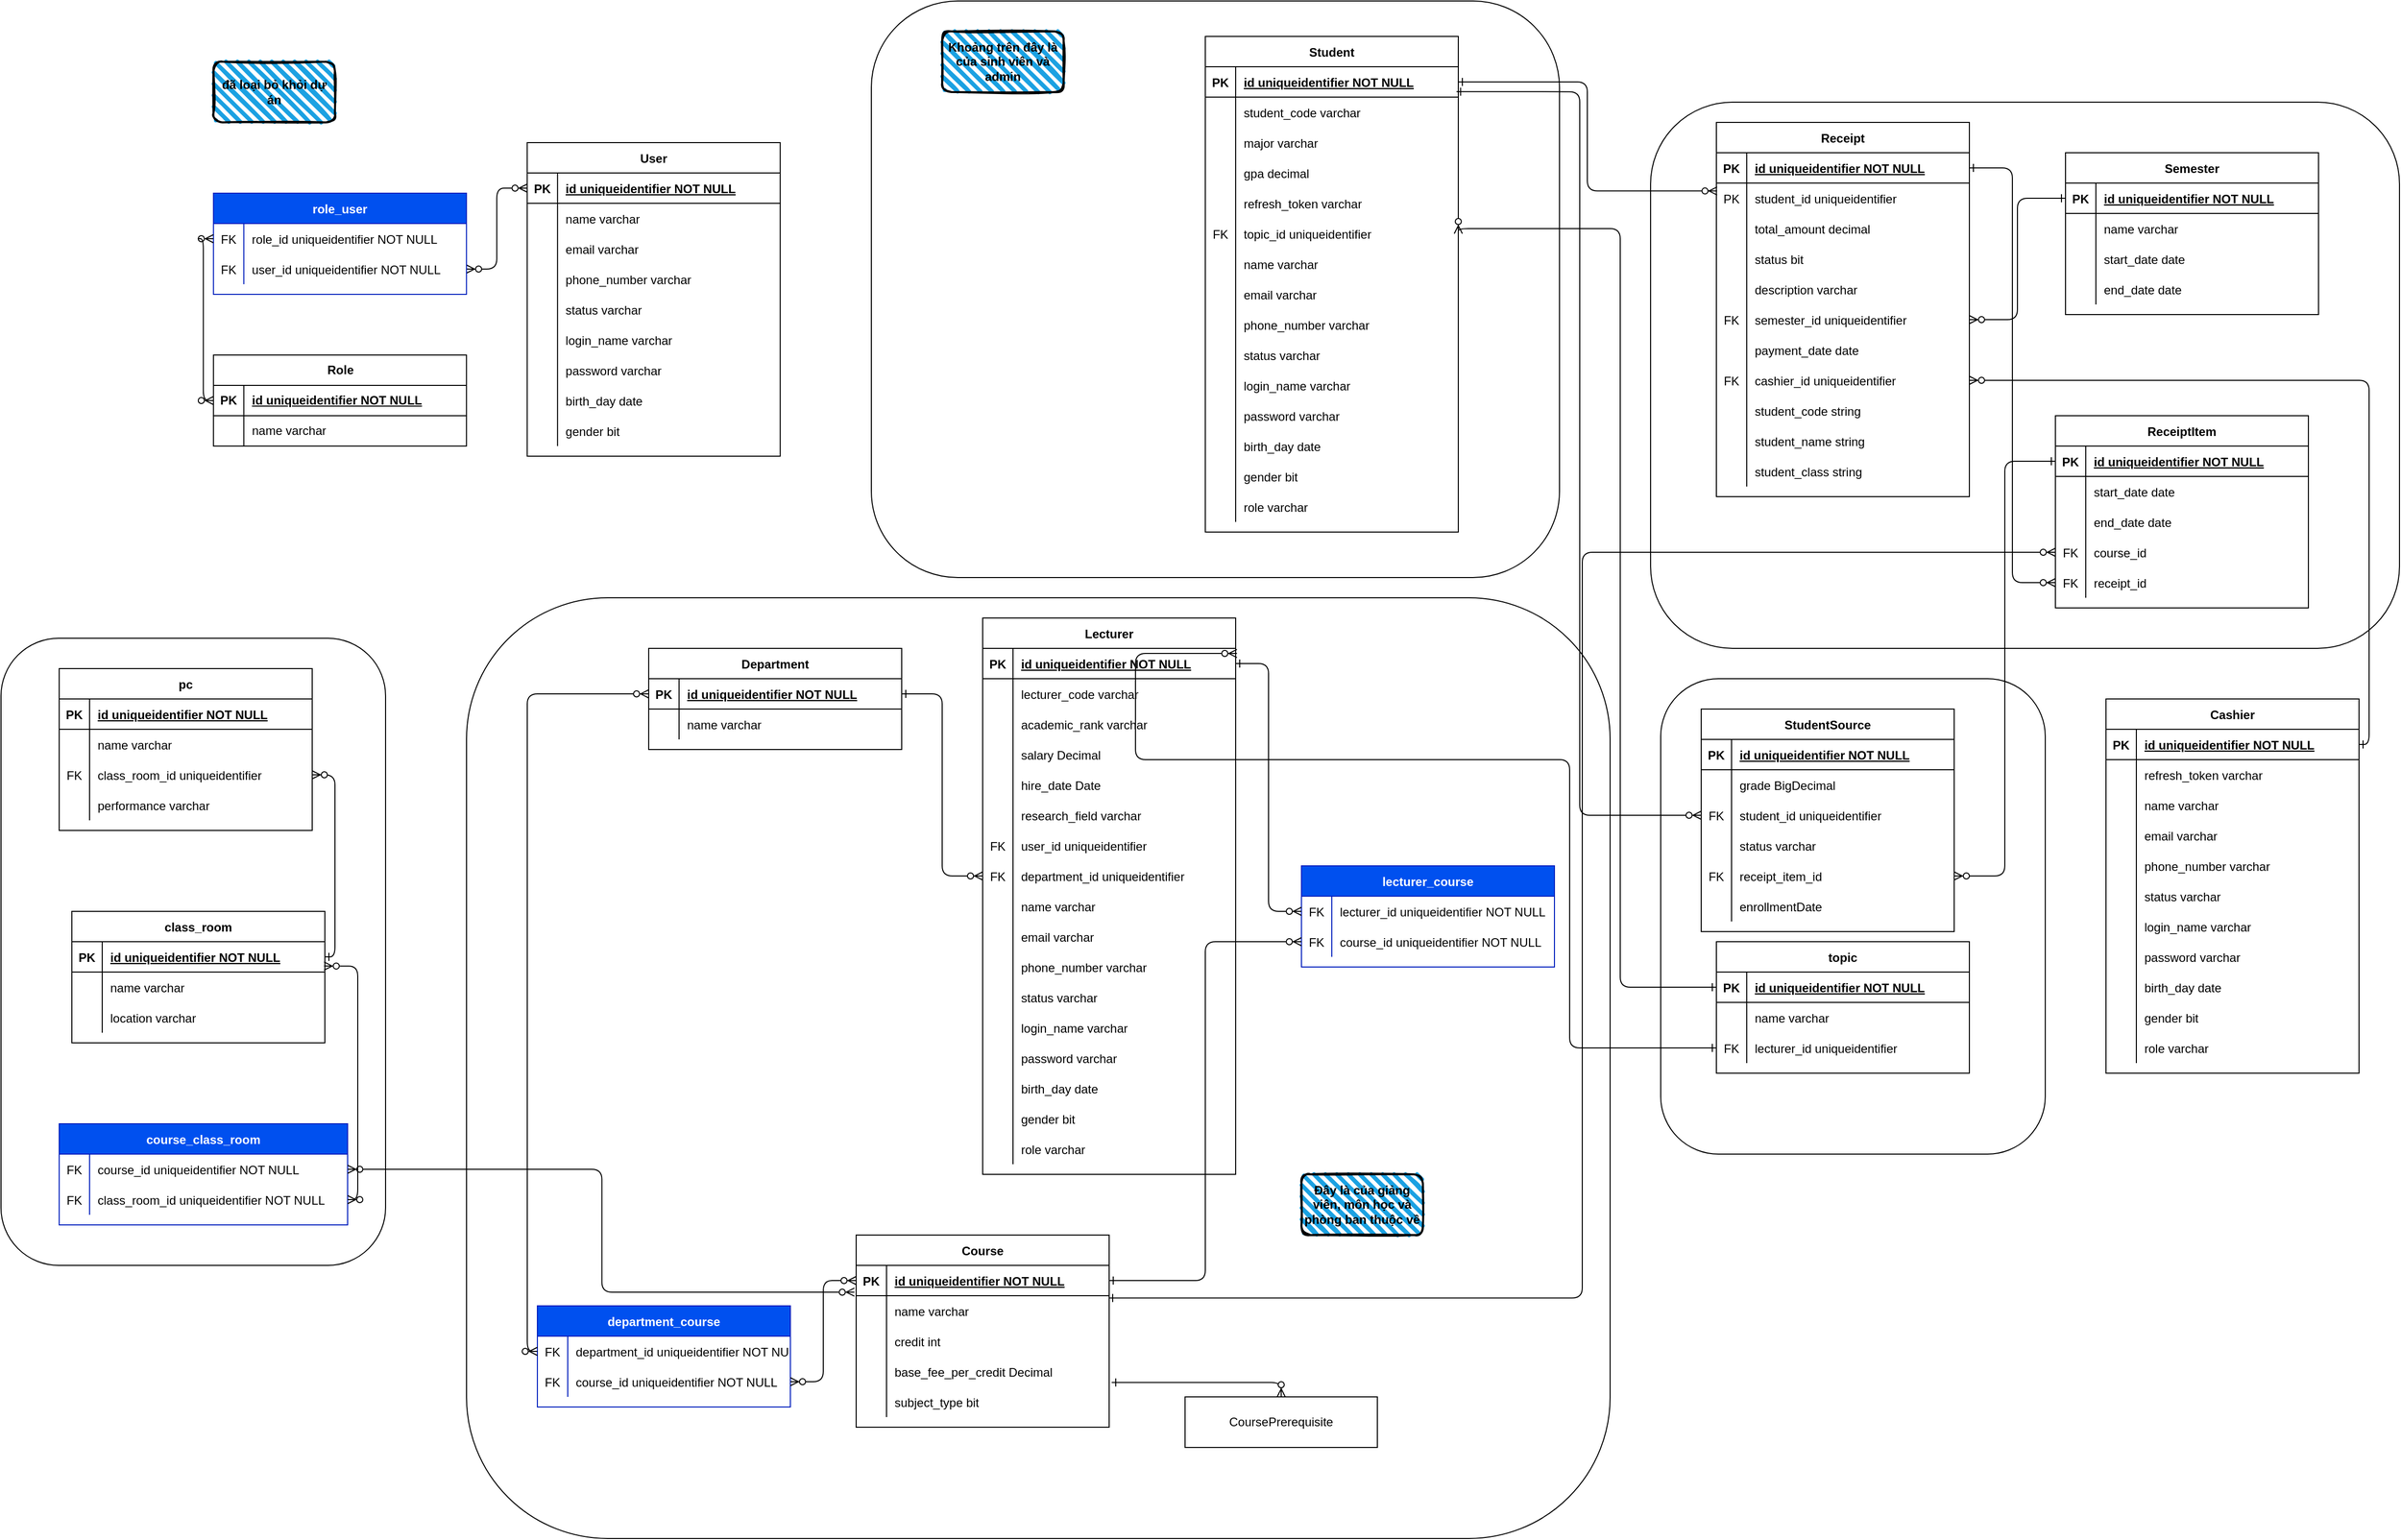 <mxfile version="27.1.4">
  <diagram id="R2lEEEUBdFMjLlhIrx00" name="Page-1">
    <mxGraphModel dx="3697" dy="2349" grid="1" gridSize="10" guides="1" tooltips="1" connect="1" arrows="1" fold="1" page="1" pageScale="1" pageWidth="850" pageHeight="1100" math="0" shadow="0" extFonts="Permanent Marker^https://fonts.googleapis.com/css?family=Permanent+Marker">
      <root>
        <mxCell id="0" />
        <mxCell id="1" parent="0" />
        <mxCell id="mQ8UZAbyBXaPjUlAHZpZ-70" value="" style="rounded=1;whiteSpace=wrap;html=1;" parent="1" vertex="1">
          <mxGeometry x="-420" y="420" width="380" height="620" as="geometry" />
        </mxCell>
        <mxCell id="mQ8UZAbyBXaPjUlAHZpZ-25" value="" style="rounded=1;whiteSpace=wrap;html=1;" parent="1" vertex="1">
          <mxGeometry x="1220" y="460" width="380" height="470" as="geometry" />
        </mxCell>
        <mxCell id="R1jNDvue2LszCRoKOzvH-192" value="" style="rounded=1;whiteSpace=wrap;html=1;" parent="1" vertex="1">
          <mxGeometry x="1210" y="-110" width="740" height="540" as="geometry" />
        </mxCell>
        <mxCell id="R1jNDvue2LszCRoKOzvH-164" value="" style="rounded=1;whiteSpace=wrap;html=1;" parent="1" vertex="1">
          <mxGeometry x="440" y="-210" width="680" height="570" as="geometry" />
        </mxCell>
        <mxCell id="R1jNDvue2LszCRoKOzvH-163" value="" style="rounded=1;whiteSpace=wrap;html=1;" parent="1" vertex="1">
          <mxGeometry x="40" y="380" width="1130" height="930" as="geometry" />
        </mxCell>
        <mxCell id="C-vyLk0tnHw3VtMMgP7b-1" value="" style="endArrow=ERzeroToMany;startArrow=ERzeroToMany;endFill=1;startFill=0;exitX=0;exitY=0.5;exitDx=0;exitDy=0;edgeStyle=orthogonalEdgeStyle;entryX=1;entryY=0.5;entryDx=0;entryDy=0;" parent="1" source="C-vyLk0tnHw3VtMMgP7b-3" target="R1jNDvue2LszCRoKOzvH-42" edge="1">
          <mxGeometry width="100" height="100" relative="1" as="geometry">
            <mxPoint x="29.92" y="110" as="sourcePoint" />
            <mxPoint x="69.92" y="70" as="targetPoint" />
          </mxGeometry>
        </mxCell>
        <mxCell id="C-vyLk0tnHw3VtMMgP7b-2" value="User" style="shape=table;startSize=30;container=1;collapsible=1;childLayout=tableLayout;fixedRows=1;rowLines=0;fontStyle=1;align=center;resizeLast=1;" parent="1" vertex="1">
          <mxGeometry x="99.92" y="-70" width="250" height="310" as="geometry">
            <mxRectangle x="450" y="120" width="80" height="30" as="alternateBounds" />
          </mxGeometry>
        </mxCell>
        <mxCell id="C-vyLk0tnHw3VtMMgP7b-3" value="" style="shape=partialRectangle;collapsible=0;dropTarget=0;pointerEvents=0;fillColor=none;points=[[0,0.5],[1,0.5]];portConstraint=eastwest;top=0;left=0;right=0;bottom=1;" parent="C-vyLk0tnHw3VtMMgP7b-2" vertex="1">
          <mxGeometry y="30" width="250" height="30" as="geometry" />
        </mxCell>
        <mxCell id="C-vyLk0tnHw3VtMMgP7b-4" value="PK" style="shape=partialRectangle;overflow=hidden;connectable=0;fillColor=none;top=0;left=0;bottom=0;right=0;fontStyle=1;" parent="C-vyLk0tnHw3VtMMgP7b-3" vertex="1">
          <mxGeometry width="30" height="30" as="geometry">
            <mxRectangle width="30" height="30" as="alternateBounds" />
          </mxGeometry>
        </mxCell>
        <mxCell id="C-vyLk0tnHw3VtMMgP7b-5" value="id uniqueidentifier NOT NULL " style="shape=partialRectangle;overflow=hidden;connectable=0;fillColor=none;top=0;left=0;bottom=0;right=0;align=left;spacingLeft=6;fontStyle=5;" parent="C-vyLk0tnHw3VtMMgP7b-3" vertex="1">
          <mxGeometry x="30" width="220" height="30" as="geometry">
            <mxRectangle width="220" height="30" as="alternateBounds" />
          </mxGeometry>
        </mxCell>
        <mxCell id="C-vyLk0tnHw3VtMMgP7b-6" value="" style="shape=partialRectangle;collapsible=0;dropTarget=0;pointerEvents=0;fillColor=none;points=[[0,0.5],[1,0.5]];portConstraint=eastwest;top=0;left=0;right=0;bottom=0;" parent="C-vyLk0tnHw3VtMMgP7b-2" vertex="1">
          <mxGeometry y="60" width="250" height="30" as="geometry" />
        </mxCell>
        <mxCell id="C-vyLk0tnHw3VtMMgP7b-7" value="" style="shape=partialRectangle;overflow=hidden;connectable=0;fillColor=none;top=0;left=0;bottom=0;right=0;" parent="C-vyLk0tnHw3VtMMgP7b-6" vertex="1">
          <mxGeometry width="30" height="30" as="geometry">
            <mxRectangle width="30" height="30" as="alternateBounds" />
          </mxGeometry>
        </mxCell>
        <mxCell id="C-vyLk0tnHw3VtMMgP7b-8" value="name varchar" style="shape=partialRectangle;overflow=hidden;connectable=0;fillColor=none;top=0;left=0;bottom=0;right=0;align=left;spacingLeft=6;" parent="C-vyLk0tnHw3VtMMgP7b-6" vertex="1">
          <mxGeometry x="30" width="220" height="30" as="geometry">
            <mxRectangle width="220" height="30" as="alternateBounds" />
          </mxGeometry>
        </mxCell>
        <mxCell id="C-vyLk0tnHw3VtMMgP7b-9" value="" style="shape=partialRectangle;collapsible=0;dropTarget=0;pointerEvents=0;fillColor=none;points=[[0,0.5],[1,0.5]];portConstraint=eastwest;top=0;left=0;right=0;bottom=0;" parent="C-vyLk0tnHw3VtMMgP7b-2" vertex="1">
          <mxGeometry y="90" width="250" height="30" as="geometry" />
        </mxCell>
        <mxCell id="C-vyLk0tnHw3VtMMgP7b-10" value="" style="shape=partialRectangle;overflow=hidden;connectable=0;fillColor=none;top=0;left=0;bottom=0;right=0;" parent="C-vyLk0tnHw3VtMMgP7b-9" vertex="1">
          <mxGeometry width="30" height="30" as="geometry">
            <mxRectangle width="30" height="30" as="alternateBounds" />
          </mxGeometry>
        </mxCell>
        <mxCell id="C-vyLk0tnHw3VtMMgP7b-11" value="email varchar" style="shape=partialRectangle;overflow=hidden;connectable=0;fillColor=none;top=0;left=0;bottom=0;right=0;align=left;spacingLeft=6;" parent="C-vyLk0tnHw3VtMMgP7b-9" vertex="1">
          <mxGeometry x="30" width="220" height="30" as="geometry">
            <mxRectangle width="220" height="30" as="alternateBounds" />
          </mxGeometry>
        </mxCell>
        <mxCell id="R1jNDvue2LszCRoKOzvH-20" value="" style="shape=tableRow;horizontal=0;startSize=0;swimlaneHead=0;swimlaneBody=0;fillColor=none;collapsible=0;dropTarget=0;points=[[0,0.5],[1,0.5]];portConstraint=eastwest;top=0;left=0;right=0;bottom=0;" parent="C-vyLk0tnHw3VtMMgP7b-2" vertex="1">
          <mxGeometry y="120" width="250" height="30" as="geometry" />
        </mxCell>
        <mxCell id="R1jNDvue2LszCRoKOzvH-21" value="" style="shape=partialRectangle;connectable=0;fillColor=none;top=0;left=0;bottom=0;right=0;editable=1;overflow=hidden;" parent="R1jNDvue2LszCRoKOzvH-20" vertex="1">
          <mxGeometry width="30" height="30" as="geometry">
            <mxRectangle width="30" height="30" as="alternateBounds" />
          </mxGeometry>
        </mxCell>
        <mxCell id="R1jNDvue2LszCRoKOzvH-22" value="phone_number varchar" style="shape=partialRectangle;connectable=0;fillColor=none;top=0;left=0;bottom=0;right=0;align=left;spacingLeft=6;overflow=hidden;" parent="R1jNDvue2LszCRoKOzvH-20" vertex="1">
          <mxGeometry x="30" width="220" height="30" as="geometry">
            <mxRectangle width="220" height="30" as="alternateBounds" />
          </mxGeometry>
        </mxCell>
        <mxCell id="R1jNDvue2LszCRoKOzvH-27" value="" style="shape=tableRow;horizontal=0;startSize=0;swimlaneHead=0;swimlaneBody=0;fillColor=none;collapsible=0;dropTarget=0;points=[[0,0.5],[1,0.5]];portConstraint=eastwest;top=0;left=0;right=0;bottom=0;" parent="C-vyLk0tnHw3VtMMgP7b-2" vertex="1">
          <mxGeometry y="150" width="250" height="30" as="geometry" />
        </mxCell>
        <mxCell id="R1jNDvue2LszCRoKOzvH-28" value="" style="shape=partialRectangle;connectable=0;fillColor=none;top=0;left=0;bottom=0;right=0;editable=1;overflow=hidden;" parent="R1jNDvue2LszCRoKOzvH-27" vertex="1">
          <mxGeometry width="30" height="30" as="geometry">
            <mxRectangle width="30" height="30" as="alternateBounds" />
          </mxGeometry>
        </mxCell>
        <mxCell id="R1jNDvue2LszCRoKOzvH-29" value="status varchar" style="shape=partialRectangle;connectable=0;fillColor=none;top=0;left=0;bottom=0;right=0;align=left;spacingLeft=6;overflow=hidden;" parent="R1jNDvue2LszCRoKOzvH-27" vertex="1">
          <mxGeometry x="30" width="220" height="30" as="geometry">
            <mxRectangle width="220" height="30" as="alternateBounds" />
          </mxGeometry>
        </mxCell>
        <mxCell id="R1jNDvue2LszCRoKOzvH-33" value="" style="shape=tableRow;horizontal=0;startSize=0;swimlaneHead=0;swimlaneBody=0;fillColor=none;collapsible=0;dropTarget=0;points=[[0,0.5],[1,0.5]];portConstraint=eastwest;top=0;left=0;right=0;bottom=0;" parent="C-vyLk0tnHw3VtMMgP7b-2" vertex="1">
          <mxGeometry y="180" width="250" height="30" as="geometry" />
        </mxCell>
        <mxCell id="R1jNDvue2LszCRoKOzvH-34" value="" style="shape=partialRectangle;connectable=0;fillColor=none;top=0;left=0;bottom=0;right=0;editable=1;overflow=hidden;" parent="R1jNDvue2LszCRoKOzvH-33" vertex="1">
          <mxGeometry width="30" height="30" as="geometry">
            <mxRectangle width="30" height="30" as="alternateBounds" />
          </mxGeometry>
        </mxCell>
        <mxCell id="R1jNDvue2LszCRoKOzvH-35" value="login_name varchar" style="shape=partialRectangle;connectable=0;fillColor=none;top=0;left=0;bottom=0;right=0;align=left;spacingLeft=6;overflow=hidden;" parent="R1jNDvue2LszCRoKOzvH-33" vertex="1">
          <mxGeometry x="30" width="220" height="30" as="geometry">
            <mxRectangle width="220" height="30" as="alternateBounds" />
          </mxGeometry>
        </mxCell>
        <mxCell id="R1jNDvue2LszCRoKOzvH-36" value="" style="shape=tableRow;horizontal=0;startSize=0;swimlaneHead=0;swimlaneBody=0;fillColor=none;collapsible=0;dropTarget=0;points=[[0,0.5],[1,0.5]];portConstraint=eastwest;top=0;left=0;right=0;bottom=0;" parent="C-vyLk0tnHw3VtMMgP7b-2" vertex="1">
          <mxGeometry y="210" width="250" height="30" as="geometry" />
        </mxCell>
        <mxCell id="R1jNDvue2LszCRoKOzvH-37" value="" style="shape=partialRectangle;connectable=0;fillColor=none;top=0;left=0;bottom=0;right=0;editable=1;overflow=hidden;" parent="R1jNDvue2LszCRoKOzvH-36" vertex="1">
          <mxGeometry width="30" height="30" as="geometry">
            <mxRectangle width="30" height="30" as="alternateBounds" />
          </mxGeometry>
        </mxCell>
        <mxCell id="R1jNDvue2LszCRoKOzvH-38" value="password varchar" style="shape=partialRectangle;connectable=0;fillColor=none;top=0;left=0;bottom=0;right=0;align=left;spacingLeft=6;overflow=hidden;" parent="R1jNDvue2LszCRoKOzvH-36" vertex="1">
          <mxGeometry x="30" width="220" height="30" as="geometry">
            <mxRectangle width="220" height="30" as="alternateBounds" />
          </mxGeometry>
        </mxCell>
        <mxCell id="R1jNDvue2LszCRoKOzvH-30" value="" style="shape=tableRow;horizontal=0;startSize=0;swimlaneHead=0;swimlaneBody=0;fillColor=none;collapsible=0;dropTarget=0;points=[[0,0.5],[1,0.5]];portConstraint=eastwest;top=0;left=0;right=0;bottom=0;" parent="C-vyLk0tnHw3VtMMgP7b-2" vertex="1">
          <mxGeometry y="240" width="250" height="30" as="geometry" />
        </mxCell>
        <mxCell id="R1jNDvue2LszCRoKOzvH-31" value="" style="shape=partialRectangle;connectable=0;fillColor=none;top=0;left=0;bottom=0;right=0;editable=1;overflow=hidden;" parent="R1jNDvue2LszCRoKOzvH-30" vertex="1">
          <mxGeometry width="30" height="30" as="geometry">
            <mxRectangle width="30" height="30" as="alternateBounds" />
          </mxGeometry>
        </mxCell>
        <mxCell id="R1jNDvue2LszCRoKOzvH-32" value="birth_day date" style="shape=partialRectangle;connectable=0;fillColor=none;top=0;left=0;bottom=0;right=0;align=left;spacingLeft=6;overflow=hidden;" parent="R1jNDvue2LszCRoKOzvH-30" vertex="1">
          <mxGeometry x="30" width="220" height="30" as="geometry">
            <mxRectangle width="220" height="30" as="alternateBounds" />
          </mxGeometry>
        </mxCell>
        <mxCell id="R1jNDvue2LszCRoKOzvH-24" value="" style="shape=tableRow;horizontal=0;startSize=0;swimlaneHead=0;swimlaneBody=0;fillColor=none;collapsible=0;dropTarget=0;points=[[0,0.5],[1,0.5]];portConstraint=eastwest;top=0;left=0;right=0;bottom=0;" parent="C-vyLk0tnHw3VtMMgP7b-2" vertex="1">
          <mxGeometry y="270" width="250" height="30" as="geometry" />
        </mxCell>
        <mxCell id="R1jNDvue2LszCRoKOzvH-25" value="" style="shape=partialRectangle;connectable=0;fillColor=none;top=0;left=0;bottom=0;right=0;editable=1;overflow=hidden;" parent="R1jNDvue2LszCRoKOzvH-24" vertex="1">
          <mxGeometry width="30" height="30" as="geometry">
            <mxRectangle width="30" height="30" as="alternateBounds" />
          </mxGeometry>
        </mxCell>
        <mxCell id="R1jNDvue2LszCRoKOzvH-26" value="gender bit" style="shape=partialRectangle;connectable=0;fillColor=none;top=0;left=0;bottom=0;right=0;align=left;spacingLeft=6;overflow=hidden;" parent="R1jNDvue2LszCRoKOzvH-24" vertex="1">
          <mxGeometry x="30" width="220" height="30" as="geometry">
            <mxRectangle width="220" height="30" as="alternateBounds" />
          </mxGeometry>
        </mxCell>
        <mxCell id="C-vyLk0tnHw3VtMMgP7b-13" value="Course" style="shape=table;startSize=30;container=1;collapsible=1;childLayout=tableLayout;fixedRows=1;rowLines=0;fontStyle=1;align=center;resizeLast=1;" parent="1" vertex="1">
          <mxGeometry x="425" y="1010" width="250" height="190" as="geometry" />
        </mxCell>
        <mxCell id="C-vyLk0tnHw3VtMMgP7b-14" value="" style="shape=partialRectangle;collapsible=0;dropTarget=0;pointerEvents=0;fillColor=none;points=[[0,0.5],[1,0.5]];portConstraint=eastwest;top=0;left=0;right=0;bottom=1;" parent="C-vyLk0tnHw3VtMMgP7b-13" vertex="1">
          <mxGeometry y="30" width="250" height="30" as="geometry" />
        </mxCell>
        <mxCell id="C-vyLk0tnHw3VtMMgP7b-15" value="PK" style="shape=partialRectangle;overflow=hidden;connectable=0;fillColor=none;top=0;left=0;bottom=0;right=0;fontStyle=1;" parent="C-vyLk0tnHw3VtMMgP7b-14" vertex="1">
          <mxGeometry width="30" height="30" as="geometry">
            <mxRectangle width="30" height="30" as="alternateBounds" />
          </mxGeometry>
        </mxCell>
        <mxCell id="C-vyLk0tnHw3VtMMgP7b-16" value="id uniqueidentifier NOT NULL " style="shape=partialRectangle;overflow=hidden;connectable=0;fillColor=none;top=0;left=0;bottom=0;right=0;align=left;spacingLeft=6;fontStyle=5;" parent="C-vyLk0tnHw3VtMMgP7b-14" vertex="1">
          <mxGeometry x="30" width="220" height="30" as="geometry">
            <mxRectangle width="220" height="30" as="alternateBounds" />
          </mxGeometry>
        </mxCell>
        <mxCell id="C-vyLk0tnHw3VtMMgP7b-20" value="" style="shape=partialRectangle;collapsible=0;dropTarget=0;pointerEvents=0;fillColor=none;points=[[0,0.5],[1,0.5]];portConstraint=eastwest;top=0;left=0;right=0;bottom=0;" parent="C-vyLk0tnHw3VtMMgP7b-13" vertex="1">
          <mxGeometry y="60" width="250" height="30" as="geometry" />
        </mxCell>
        <mxCell id="C-vyLk0tnHw3VtMMgP7b-21" value="" style="shape=partialRectangle;overflow=hidden;connectable=0;fillColor=none;top=0;left=0;bottom=0;right=0;" parent="C-vyLk0tnHw3VtMMgP7b-20" vertex="1">
          <mxGeometry width="30" height="30" as="geometry">
            <mxRectangle width="30" height="30" as="alternateBounds" />
          </mxGeometry>
        </mxCell>
        <mxCell id="C-vyLk0tnHw3VtMMgP7b-22" value="name varchar" style="shape=partialRectangle;overflow=hidden;connectable=0;fillColor=none;top=0;left=0;bottom=0;right=0;align=left;spacingLeft=6;" parent="C-vyLk0tnHw3VtMMgP7b-20" vertex="1">
          <mxGeometry x="30" width="220" height="30" as="geometry">
            <mxRectangle width="220" height="30" as="alternateBounds" />
          </mxGeometry>
        </mxCell>
        <mxCell id="R1jNDvue2LszCRoKOzvH-183" value="" style="shape=tableRow;horizontal=0;startSize=0;swimlaneHead=0;swimlaneBody=0;fillColor=none;collapsible=0;dropTarget=0;points=[[0,0.5],[1,0.5]];portConstraint=eastwest;top=0;left=0;right=0;bottom=0;" parent="C-vyLk0tnHw3VtMMgP7b-13" vertex="1">
          <mxGeometry y="90" width="250" height="30" as="geometry" />
        </mxCell>
        <mxCell id="R1jNDvue2LszCRoKOzvH-184" value="" style="shape=partialRectangle;connectable=0;fillColor=none;top=0;left=0;bottom=0;right=0;editable=1;overflow=hidden;" parent="R1jNDvue2LszCRoKOzvH-183" vertex="1">
          <mxGeometry width="30" height="30" as="geometry">
            <mxRectangle width="30" height="30" as="alternateBounds" />
          </mxGeometry>
        </mxCell>
        <mxCell id="R1jNDvue2LszCRoKOzvH-185" value="credit int" style="shape=partialRectangle;connectable=0;fillColor=none;top=0;left=0;bottom=0;right=0;align=left;spacingLeft=6;overflow=hidden;" parent="R1jNDvue2LszCRoKOzvH-183" vertex="1">
          <mxGeometry x="30" width="220" height="30" as="geometry">
            <mxRectangle width="220" height="30" as="alternateBounds" />
          </mxGeometry>
        </mxCell>
        <mxCell id="R1jNDvue2LszCRoKOzvH-186" value="" style="shape=tableRow;horizontal=0;startSize=0;swimlaneHead=0;swimlaneBody=0;fillColor=none;collapsible=0;dropTarget=0;points=[[0,0.5],[1,0.5]];portConstraint=eastwest;top=0;left=0;right=0;bottom=0;" parent="C-vyLk0tnHw3VtMMgP7b-13" vertex="1">
          <mxGeometry y="120" width="250" height="30" as="geometry" />
        </mxCell>
        <mxCell id="R1jNDvue2LszCRoKOzvH-187" value="" style="shape=partialRectangle;connectable=0;fillColor=none;top=0;left=0;bottom=0;right=0;editable=1;overflow=hidden;" parent="R1jNDvue2LszCRoKOzvH-186" vertex="1">
          <mxGeometry width="30" height="30" as="geometry">
            <mxRectangle width="30" height="30" as="alternateBounds" />
          </mxGeometry>
        </mxCell>
        <mxCell id="R1jNDvue2LszCRoKOzvH-188" value="base_fee_per_credit Decimal" style="shape=partialRectangle;connectable=0;fillColor=none;top=0;left=0;bottom=0;right=0;align=left;spacingLeft=6;overflow=hidden;" parent="R1jNDvue2LszCRoKOzvH-186" vertex="1">
          <mxGeometry x="30" width="220" height="30" as="geometry">
            <mxRectangle width="220" height="30" as="alternateBounds" />
          </mxGeometry>
        </mxCell>
        <mxCell id="mQ8UZAbyBXaPjUlAHZpZ-2" value="" style="shape=tableRow;horizontal=0;startSize=0;swimlaneHead=0;swimlaneBody=0;fillColor=none;collapsible=0;dropTarget=0;points=[[0,0.5],[1,0.5]];portConstraint=eastwest;top=0;left=0;right=0;bottom=0;" parent="C-vyLk0tnHw3VtMMgP7b-13" vertex="1">
          <mxGeometry y="150" width="250" height="30" as="geometry" />
        </mxCell>
        <mxCell id="mQ8UZAbyBXaPjUlAHZpZ-3" value="" style="shape=partialRectangle;connectable=0;fillColor=none;top=0;left=0;bottom=0;right=0;editable=1;overflow=hidden;" parent="mQ8UZAbyBXaPjUlAHZpZ-2" vertex="1">
          <mxGeometry width="30" height="30" as="geometry">
            <mxRectangle width="30" height="30" as="alternateBounds" />
          </mxGeometry>
        </mxCell>
        <mxCell id="mQ8UZAbyBXaPjUlAHZpZ-4" value="subject_type bit" style="shape=partialRectangle;connectable=0;fillColor=none;top=0;left=0;bottom=0;right=0;align=left;spacingLeft=6;overflow=hidden;" parent="mQ8UZAbyBXaPjUlAHZpZ-2" vertex="1">
          <mxGeometry x="30" width="220" height="30" as="geometry">
            <mxRectangle width="220" height="30" as="alternateBounds" />
          </mxGeometry>
        </mxCell>
        <mxCell id="C-vyLk0tnHw3VtMMgP7b-23" value="role_user" style="shape=table;startSize=30;container=1;collapsible=1;childLayout=tableLayout;fixedRows=1;rowLines=0;fontStyle=1;align=center;resizeLast=1;fillColor=#0050ef;fontColor=#ffffff;strokeColor=#001DBC;" parent="1" vertex="1">
          <mxGeometry x="-210.08" y="-20" width="250" height="100" as="geometry" />
        </mxCell>
        <mxCell id="R1jNDvue2LszCRoKOzvH-1" value="" style="shape=tableRow;horizontal=0;startSize=0;swimlaneHead=0;swimlaneBody=0;fillColor=none;collapsible=0;dropTarget=0;points=[[0,0.5],[1,0.5]];portConstraint=eastwest;top=0;left=0;right=0;bottom=0;" parent="C-vyLk0tnHw3VtMMgP7b-23" vertex="1">
          <mxGeometry y="30" width="250" height="30" as="geometry" />
        </mxCell>
        <mxCell id="R1jNDvue2LszCRoKOzvH-2" value="FK" style="shape=partialRectangle;connectable=0;fillColor=none;top=0;left=0;bottom=0;right=0;editable=1;overflow=hidden;fontStyle=0" parent="R1jNDvue2LszCRoKOzvH-1" vertex="1">
          <mxGeometry width="30" height="30" as="geometry">
            <mxRectangle width="30" height="30" as="alternateBounds" />
          </mxGeometry>
        </mxCell>
        <mxCell id="R1jNDvue2LszCRoKOzvH-3" value="role_id uniqueidentifier NOT NULL" style="shape=partialRectangle;connectable=0;fillColor=none;top=0;left=0;bottom=0;right=0;align=left;spacingLeft=6;overflow=hidden;fontStyle=0" parent="R1jNDvue2LszCRoKOzvH-1" vertex="1">
          <mxGeometry x="30" width="220" height="30" as="geometry">
            <mxRectangle width="220" height="30" as="alternateBounds" />
          </mxGeometry>
        </mxCell>
        <mxCell id="R1jNDvue2LszCRoKOzvH-42" value="" style="shape=tableRow;horizontal=0;startSize=0;swimlaneHead=0;swimlaneBody=0;fillColor=none;collapsible=0;dropTarget=0;points=[[0,0.5],[1,0.5]];portConstraint=eastwest;top=0;left=0;right=0;bottom=0;" parent="C-vyLk0tnHw3VtMMgP7b-23" vertex="1">
          <mxGeometry y="60" width="250" height="30" as="geometry" />
        </mxCell>
        <mxCell id="R1jNDvue2LszCRoKOzvH-43" value="FK" style="shape=partialRectangle;connectable=0;fillColor=none;top=0;left=0;bottom=0;right=0;editable=1;overflow=hidden;" parent="R1jNDvue2LszCRoKOzvH-42" vertex="1">
          <mxGeometry width="30" height="30" as="geometry">
            <mxRectangle width="30" height="30" as="alternateBounds" />
          </mxGeometry>
        </mxCell>
        <mxCell id="R1jNDvue2LszCRoKOzvH-44" value="user_id uniqueidentifier NOT NULL" style="shape=partialRectangle;connectable=0;fillColor=none;top=0;left=0;bottom=0;right=0;align=left;spacingLeft=6;overflow=hidden;" parent="R1jNDvue2LszCRoKOzvH-42" vertex="1">
          <mxGeometry x="30" width="220" height="30" as="geometry">
            <mxRectangle width="220" height="30" as="alternateBounds" />
          </mxGeometry>
        </mxCell>
        <mxCell id="R1jNDvue2LszCRoKOzvH-4" value="Role" style="shape=table;startSize=30;container=1;collapsible=1;childLayout=tableLayout;fixedRows=1;rowLines=0;fontStyle=1;align=center;resizeLast=1;html=1;" parent="1" vertex="1">
          <mxGeometry x="-210.08" y="140" width="250" height="90" as="geometry" />
        </mxCell>
        <mxCell id="R1jNDvue2LszCRoKOzvH-5" value="" style="shape=tableRow;horizontal=0;startSize=0;swimlaneHead=0;swimlaneBody=0;fillColor=none;collapsible=0;dropTarget=0;points=[[0,0.5],[1,0.5]];portConstraint=eastwest;top=0;left=0;right=0;bottom=1;" parent="R1jNDvue2LszCRoKOzvH-4" vertex="1">
          <mxGeometry y="30" width="250" height="30" as="geometry" />
        </mxCell>
        <mxCell id="R1jNDvue2LszCRoKOzvH-6" value="PK" style="shape=partialRectangle;connectable=0;fillColor=none;top=0;left=0;bottom=0;right=0;fontStyle=1;overflow=hidden;whiteSpace=wrap;html=1;" parent="R1jNDvue2LszCRoKOzvH-5" vertex="1">
          <mxGeometry width="30" height="30" as="geometry">
            <mxRectangle width="30" height="30" as="alternateBounds" />
          </mxGeometry>
        </mxCell>
        <mxCell id="R1jNDvue2LszCRoKOzvH-7" value="id&amp;nbsp;uniqueidentifier NOT NULL" style="shape=partialRectangle;connectable=0;fillColor=none;top=0;left=0;bottom=0;right=0;align=left;spacingLeft=6;fontStyle=5;overflow=hidden;whiteSpace=wrap;html=1;" parent="R1jNDvue2LszCRoKOzvH-5" vertex="1">
          <mxGeometry x="30" width="220" height="30" as="geometry">
            <mxRectangle width="220" height="30" as="alternateBounds" />
          </mxGeometry>
        </mxCell>
        <mxCell id="R1jNDvue2LszCRoKOzvH-8" value="" style="shape=tableRow;horizontal=0;startSize=0;swimlaneHead=0;swimlaneBody=0;fillColor=none;collapsible=0;dropTarget=0;points=[[0,0.5],[1,0.5]];portConstraint=eastwest;top=0;left=0;right=0;bottom=0;" parent="R1jNDvue2LszCRoKOzvH-4" vertex="1">
          <mxGeometry y="60" width="250" height="30" as="geometry" />
        </mxCell>
        <mxCell id="R1jNDvue2LszCRoKOzvH-9" value="" style="shape=partialRectangle;connectable=0;fillColor=none;top=0;left=0;bottom=0;right=0;editable=1;overflow=hidden;whiteSpace=wrap;html=1;" parent="R1jNDvue2LszCRoKOzvH-8" vertex="1">
          <mxGeometry width="30" height="30" as="geometry">
            <mxRectangle width="30" height="30" as="alternateBounds" />
          </mxGeometry>
        </mxCell>
        <mxCell id="R1jNDvue2LszCRoKOzvH-10" value="name varchar" style="shape=partialRectangle;connectable=0;fillColor=none;top=0;left=0;bottom=0;right=0;align=left;spacingLeft=6;overflow=hidden;whiteSpace=wrap;html=1;" parent="R1jNDvue2LszCRoKOzvH-8" vertex="1">
          <mxGeometry x="30" width="220" height="30" as="geometry">
            <mxRectangle width="220" height="30" as="alternateBounds" />
          </mxGeometry>
        </mxCell>
        <mxCell id="R1jNDvue2LszCRoKOzvH-18" value="" style="endArrow=ERzeroToMany;startArrow=ERzeroToMany;endFill=1;startFill=0;exitX=0;exitY=0.5;exitDx=0;exitDy=0;entryX=0;entryY=0.5;entryDx=0;entryDy=0;edgeStyle=orthogonalEdgeStyle;" parent="1" source="R1jNDvue2LszCRoKOzvH-1" target="R1jNDvue2LszCRoKOzvH-5" edge="1">
          <mxGeometry width="100" height="100" relative="1" as="geometry">
            <mxPoint x="-280.08" y="510" as="sourcePoint" />
            <mxPoint x="-280.08" y="645" as="targetPoint" />
          </mxGeometry>
        </mxCell>
        <mxCell id="R1jNDvue2LszCRoKOzvH-45" value="lecturer_course" style="shape=table;startSize=30;container=1;collapsible=1;childLayout=tableLayout;fixedRows=1;rowLines=0;fontStyle=1;align=center;resizeLast=1;fillColor=#0050ef;fontColor=#ffffff;strokeColor=#001DBC;" parent="1" vertex="1">
          <mxGeometry x="865" y="645" width="250" height="100" as="geometry" />
        </mxCell>
        <mxCell id="R1jNDvue2LszCRoKOzvH-46" value="" style="shape=tableRow;horizontal=0;startSize=0;swimlaneHead=0;swimlaneBody=0;fillColor=none;collapsible=0;dropTarget=0;points=[[0,0.5],[1,0.5]];portConstraint=eastwest;top=0;left=0;right=0;bottom=0;" parent="R1jNDvue2LszCRoKOzvH-45" vertex="1">
          <mxGeometry y="30" width="250" height="30" as="geometry" />
        </mxCell>
        <mxCell id="R1jNDvue2LszCRoKOzvH-47" value="FK" style="shape=partialRectangle;connectable=0;fillColor=none;top=0;left=0;bottom=0;right=0;editable=1;overflow=hidden;fontStyle=0" parent="R1jNDvue2LszCRoKOzvH-46" vertex="1">
          <mxGeometry width="30" height="30" as="geometry">
            <mxRectangle width="30" height="30" as="alternateBounds" />
          </mxGeometry>
        </mxCell>
        <mxCell id="R1jNDvue2LszCRoKOzvH-48" value="lecturer_id uniqueidentifier NOT NULL" style="shape=partialRectangle;connectable=0;fillColor=none;top=0;left=0;bottom=0;right=0;align=left;spacingLeft=6;overflow=hidden;fontStyle=0" parent="R1jNDvue2LszCRoKOzvH-46" vertex="1">
          <mxGeometry x="30" width="220" height="30" as="geometry">
            <mxRectangle width="220" height="30" as="alternateBounds" />
          </mxGeometry>
        </mxCell>
        <mxCell id="R1jNDvue2LszCRoKOzvH-49" value="" style="shape=tableRow;horizontal=0;startSize=0;swimlaneHead=0;swimlaneBody=0;fillColor=none;collapsible=0;dropTarget=0;points=[[0,0.5],[1,0.5]];portConstraint=eastwest;top=0;left=0;right=0;bottom=0;" parent="R1jNDvue2LszCRoKOzvH-45" vertex="1">
          <mxGeometry y="60" width="250" height="30" as="geometry" />
        </mxCell>
        <mxCell id="R1jNDvue2LszCRoKOzvH-50" value="FK" style="shape=partialRectangle;connectable=0;fillColor=none;top=0;left=0;bottom=0;right=0;editable=1;overflow=hidden;" parent="R1jNDvue2LszCRoKOzvH-49" vertex="1">
          <mxGeometry width="30" height="30" as="geometry">
            <mxRectangle width="30" height="30" as="alternateBounds" />
          </mxGeometry>
        </mxCell>
        <mxCell id="R1jNDvue2LszCRoKOzvH-51" value="course_id uniqueidentifier NOT NULL" style="shape=partialRectangle;connectable=0;fillColor=none;top=0;left=0;bottom=0;right=0;align=left;spacingLeft=6;overflow=hidden;" parent="R1jNDvue2LszCRoKOzvH-49" vertex="1">
          <mxGeometry x="30" width="220" height="30" as="geometry">
            <mxRectangle width="220" height="30" as="alternateBounds" />
          </mxGeometry>
        </mxCell>
        <mxCell id="R1jNDvue2LszCRoKOzvH-52" value="Lecturer" style="shape=table;startSize=30;container=1;collapsible=1;childLayout=tableLayout;fixedRows=1;rowLines=0;fontStyle=1;align=center;resizeLast=1;" parent="1" vertex="1">
          <mxGeometry x="550" y="400" width="250" height="550" as="geometry" />
        </mxCell>
        <mxCell id="R1jNDvue2LszCRoKOzvH-53" value="" style="shape=partialRectangle;collapsible=0;dropTarget=0;pointerEvents=0;fillColor=none;points=[[0,0.5],[1,0.5]];portConstraint=eastwest;top=0;left=0;right=0;bottom=1;" parent="R1jNDvue2LszCRoKOzvH-52" vertex="1">
          <mxGeometry y="30" width="250" height="30" as="geometry" />
        </mxCell>
        <mxCell id="R1jNDvue2LszCRoKOzvH-54" value="PK" style="shape=partialRectangle;overflow=hidden;connectable=0;fillColor=none;top=0;left=0;bottom=0;right=0;fontStyle=1;" parent="R1jNDvue2LszCRoKOzvH-53" vertex="1">
          <mxGeometry width="30" height="30" as="geometry">
            <mxRectangle width="30" height="30" as="alternateBounds" />
          </mxGeometry>
        </mxCell>
        <mxCell id="R1jNDvue2LszCRoKOzvH-55" value="id uniqueidentifier NOT NULL " style="shape=partialRectangle;overflow=hidden;connectable=0;fillColor=none;top=0;left=0;bottom=0;right=0;align=left;spacingLeft=6;fontStyle=5;" parent="R1jNDvue2LszCRoKOzvH-53" vertex="1">
          <mxGeometry x="30" width="220" height="30" as="geometry">
            <mxRectangle width="220" height="30" as="alternateBounds" />
          </mxGeometry>
        </mxCell>
        <mxCell id="R1jNDvue2LszCRoKOzvH-56" value="" style="shape=partialRectangle;collapsible=0;dropTarget=0;pointerEvents=0;fillColor=none;points=[[0,0.5],[1,0.5]];portConstraint=eastwest;top=0;left=0;right=0;bottom=0;" parent="R1jNDvue2LszCRoKOzvH-52" vertex="1">
          <mxGeometry y="60" width="250" height="30" as="geometry" />
        </mxCell>
        <mxCell id="R1jNDvue2LszCRoKOzvH-57" value="" style="shape=partialRectangle;overflow=hidden;connectable=0;fillColor=none;top=0;left=0;bottom=0;right=0;" parent="R1jNDvue2LszCRoKOzvH-56" vertex="1">
          <mxGeometry width="30" height="30" as="geometry">
            <mxRectangle width="30" height="30" as="alternateBounds" />
          </mxGeometry>
        </mxCell>
        <mxCell id="R1jNDvue2LszCRoKOzvH-58" value="lecturer_code varchar" style="shape=partialRectangle;overflow=hidden;connectable=0;fillColor=none;top=0;left=0;bottom=0;right=0;align=left;spacingLeft=6;" parent="R1jNDvue2LszCRoKOzvH-56" vertex="1">
          <mxGeometry x="30" width="220" height="30" as="geometry">
            <mxRectangle width="220" height="30" as="alternateBounds" />
          </mxGeometry>
        </mxCell>
        <mxCell id="R1jNDvue2LszCRoKOzvH-59" value="" style="shape=partialRectangle;collapsible=0;dropTarget=0;pointerEvents=0;fillColor=none;points=[[0,0.5],[1,0.5]];portConstraint=eastwest;top=0;left=0;right=0;bottom=0;" parent="R1jNDvue2LszCRoKOzvH-52" vertex="1">
          <mxGeometry y="90" width="250" height="30" as="geometry" />
        </mxCell>
        <mxCell id="R1jNDvue2LszCRoKOzvH-60" value="" style="shape=partialRectangle;overflow=hidden;connectable=0;fillColor=none;top=0;left=0;bottom=0;right=0;" parent="R1jNDvue2LszCRoKOzvH-59" vertex="1">
          <mxGeometry width="30" height="30" as="geometry">
            <mxRectangle width="30" height="30" as="alternateBounds" />
          </mxGeometry>
        </mxCell>
        <mxCell id="R1jNDvue2LszCRoKOzvH-61" value="academic_rank varchar" style="shape=partialRectangle;overflow=hidden;connectable=0;fillColor=none;top=0;left=0;bottom=0;right=0;align=left;spacingLeft=6;" parent="R1jNDvue2LszCRoKOzvH-59" vertex="1">
          <mxGeometry x="30" width="220" height="30" as="geometry">
            <mxRectangle width="220" height="30" as="alternateBounds" />
          </mxGeometry>
        </mxCell>
        <mxCell id="R1jNDvue2LszCRoKOzvH-65" value="" style="shape=tableRow;horizontal=0;startSize=0;swimlaneHead=0;swimlaneBody=0;fillColor=none;collapsible=0;dropTarget=0;points=[[0,0.5],[1,0.5]];portConstraint=eastwest;top=0;left=0;right=0;bottom=0;" parent="R1jNDvue2LszCRoKOzvH-52" vertex="1">
          <mxGeometry y="120" width="250" height="30" as="geometry" />
        </mxCell>
        <mxCell id="R1jNDvue2LszCRoKOzvH-66" value="" style="shape=partialRectangle;connectable=0;fillColor=none;top=0;left=0;bottom=0;right=0;editable=1;overflow=hidden;" parent="R1jNDvue2LszCRoKOzvH-65" vertex="1">
          <mxGeometry width="30" height="30" as="geometry">
            <mxRectangle width="30" height="30" as="alternateBounds" />
          </mxGeometry>
        </mxCell>
        <mxCell id="R1jNDvue2LszCRoKOzvH-67" value="salary Decimal" style="shape=partialRectangle;connectable=0;fillColor=none;top=0;left=0;bottom=0;right=0;align=left;spacingLeft=6;overflow=hidden;" parent="R1jNDvue2LszCRoKOzvH-65" vertex="1">
          <mxGeometry x="30" width="220" height="30" as="geometry">
            <mxRectangle width="220" height="30" as="alternateBounds" />
          </mxGeometry>
        </mxCell>
        <mxCell id="R1jNDvue2LszCRoKOzvH-68" value="" style="shape=tableRow;horizontal=0;startSize=0;swimlaneHead=0;swimlaneBody=0;fillColor=none;collapsible=0;dropTarget=0;points=[[0,0.5],[1,0.5]];portConstraint=eastwest;top=0;left=0;right=0;bottom=0;" parent="R1jNDvue2LszCRoKOzvH-52" vertex="1">
          <mxGeometry y="150" width="250" height="30" as="geometry" />
        </mxCell>
        <mxCell id="R1jNDvue2LszCRoKOzvH-69" value="" style="shape=partialRectangle;connectable=0;fillColor=none;top=0;left=0;bottom=0;right=0;editable=1;overflow=hidden;" parent="R1jNDvue2LszCRoKOzvH-68" vertex="1">
          <mxGeometry width="30" height="30" as="geometry">
            <mxRectangle width="30" height="30" as="alternateBounds" />
          </mxGeometry>
        </mxCell>
        <mxCell id="R1jNDvue2LszCRoKOzvH-70" value="hire_date Date" style="shape=partialRectangle;connectable=0;fillColor=none;top=0;left=0;bottom=0;right=0;align=left;spacingLeft=6;overflow=hidden;" parent="R1jNDvue2LszCRoKOzvH-68" vertex="1">
          <mxGeometry x="30" width="220" height="30" as="geometry">
            <mxRectangle width="220" height="30" as="alternateBounds" />
          </mxGeometry>
        </mxCell>
        <mxCell id="R1jNDvue2LszCRoKOzvH-71" value="" style="shape=tableRow;horizontal=0;startSize=0;swimlaneHead=0;swimlaneBody=0;fillColor=none;collapsible=0;dropTarget=0;points=[[0,0.5],[1,0.5]];portConstraint=eastwest;top=0;left=0;right=0;bottom=0;" parent="R1jNDvue2LszCRoKOzvH-52" vertex="1">
          <mxGeometry y="180" width="250" height="30" as="geometry" />
        </mxCell>
        <mxCell id="R1jNDvue2LszCRoKOzvH-72" value="" style="shape=partialRectangle;connectable=0;fillColor=none;top=0;left=0;bottom=0;right=0;editable=1;overflow=hidden;" parent="R1jNDvue2LszCRoKOzvH-71" vertex="1">
          <mxGeometry width="30" height="30" as="geometry">
            <mxRectangle width="30" height="30" as="alternateBounds" />
          </mxGeometry>
        </mxCell>
        <mxCell id="R1jNDvue2LszCRoKOzvH-73" value="research_field varchar" style="shape=partialRectangle;connectable=0;fillColor=none;top=0;left=0;bottom=0;right=0;align=left;spacingLeft=6;overflow=hidden;" parent="R1jNDvue2LszCRoKOzvH-71" vertex="1">
          <mxGeometry x="30" width="220" height="30" as="geometry">
            <mxRectangle width="220" height="30" as="alternateBounds" />
          </mxGeometry>
        </mxCell>
        <mxCell id="R1jNDvue2LszCRoKOzvH-99" value="" style="shape=tableRow;horizontal=0;startSize=0;swimlaneHead=0;swimlaneBody=0;fillColor=none;collapsible=0;dropTarget=0;points=[[0,0.5],[1,0.5]];portConstraint=eastwest;top=0;left=0;right=0;bottom=0;" parent="R1jNDvue2LszCRoKOzvH-52" vertex="1">
          <mxGeometry y="210" width="250" height="30" as="geometry" />
        </mxCell>
        <mxCell id="R1jNDvue2LszCRoKOzvH-100" value="FK" style="shape=partialRectangle;connectable=0;fillColor=none;top=0;left=0;bottom=0;right=0;editable=1;overflow=hidden;" parent="R1jNDvue2LszCRoKOzvH-99" vertex="1">
          <mxGeometry width="30" height="30" as="geometry">
            <mxRectangle width="30" height="30" as="alternateBounds" />
          </mxGeometry>
        </mxCell>
        <mxCell id="R1jNDvue2LszCRoKOzvH-101" value="user_id uniqueidentifier" style="shape=partialRectangle;connectable=0;fillColor=none;top=0;left=0;bottom=0;right=0;align=left;spacingLeft=6;overflow=hidden;" parent="R1jNDvue2LszCRoKOzvH-99" vertex="1">
          <mxGeometry x="30" width="220" height="30" as="geometry">
            <mxRectangle width="220" height="30" as="alternateBounds" />
          </mxGeometry>
        </mxCell>
        <mxCell id="R1jNDvue2LszCRoKOzvH-95" value="" style="shape=tableRow;horizontal=0;startSize=0;swimlaneHead=0;swimlaneBody=0;fillColor=none;collapsible=0;dropTarget=0;points=[[0,0.5],[1,0.5]];portConstraint=eastwest;top=0;left=0;right=0;bottom=0;" parent="R1jNDvue2LszCRoKOzvH-52" vertex="1">
          <mxGeometry y="240" width="250" height="30" as="geometry" />
        </mxCell>
        <mxCell id="R1jNDvue2LszCRoKOzvH-96" value="FK" style="shape=partialRectangle;connectable=0;fillColor=none;top=0;left=0;bottom=0;right=0;editable=1;overflow=hidden;" parent="R1jNDvue2LszCRoKOzvH-95" vertex="1">
          <mxGeometry width="30" height="30" as="geometry">
            <mxRectangle width="30" height="30" as="alternateBounds" />
          </mxGeometry>
        </mxCell>
        <mxCell id="R1jNDvue2LszCRoKOzvH-97" value="department_id uniqueidentifier" style="shape=partialRectangle;connectable=0;fillColor=none;top=0;left=0;bottom=0;right=0;align=left;spacingLeft=6;overflow=hidden;" parent="R1jNDvue2LszCRoKOzvH-95" vertex="1">
          <mxGeometry x="30" width="220" height="30" as="geometry">
            <mxRectangle width="220" height="30" as="alternateBounds" />
          </mxGeometry>
        </mxCell>
        <mxCell id="mQ8UZAbyBXaPjUlAHZpZ-171" value="" style="shape=tableRow;horizontal=0;startSize=0;swimlaneHead=0;swimlaneBody=0;fillColor=none;collapsible=0;dropTarget=0;points=[[0,0.5],[1,0.5]];portConstraint=eastwest;top=0;left=0;right=0;bottom=0;" parent="R1jNDvue2LszCRoKOzvH-52" vertex="1">
          <mxGeometry y="270" width="250" height="30" as="geometry" />
        </mxCell>
        <mxCell id="mQ8UZAbyBXaPjUlAHZpZ-172" value="" style="shape=partialRectangle;connectable=0;fillColor=none;top=0;left=0;bottom=0;right=0;editable=1;overflow=hidden;" parent="mQ8UZAbyBXaPjUlAHZpZ-171" vertex="1">
          <mxGeometry width="30" height="30" as="geometry">
            <mxRectangle width="30" height="30" as="alternateBounds" />
          </mxGeometry>
        </mxCell>
        <mxCell id="mQ8UZAbyBXaPjUlAHZpZ-173" value="name varchar" style="shape=partialRectangle;connectable=0;fillColor=none;top=0;left=0;bottom=0;right=0;align=left;spacingLeft=6;overflow=hidden;" parent="mQ8UZAbyBXaPjUlAHZpZ-171" vertex="1">
          <mxGeometry x="30" width="220" height="30" as="geometry">
            <mxRectangle width="220" height="30" as="alternateBounds" />
          </mxGeometry>
        </mxCell>
        <mxCell id="mQ8UZAbyBXaPjUlAHZpZ-174" value="" style="shape=tableRow;horizontal=0;startSize=0;swimlaneHead=0;swimlaneBody=0;fillColor=none;collapsible=0;dropTarget=0;points=[[0,0.5],[1,0.5]];portConstraint=eastwest;top=0;left=0;right=0;bottom=0;" parent="R1jNDvue2LszCRoKOzvH-52" vertex="1">
          <mxGeometry y="300" width="250" height="30" as="geometry" />
        </mxCell>
        <mxCell id="mQ8UZAbyBXaPjUlAHZpZ-175" value="" style="shape=partialRectangle;connectable=0;fillColor=none;top=0;left=0;bottom=0;right=0;editable=1;overflow=hidden;" parent="mQ8UZAbyBXaPjUlAHZpZ-174" vertex="1">
          <mxGeometry width="30" height="30" as="geometry">
            <mxRectangle width="30" height="30" as="alternateBounds" />
          </mxGeometry>
        </mxCell>
        <mxCell id="mQ8UZAbyBXaPjUlAHZpZ-176" value="email varchar" style="shape=partialRectangle;connectable=0;fillColor=none;top=0;left=0;bottom=0;right=0;align=left;spacingLeft=6;overflow=hidden;" parent="mQ8UZAbyBXaPjUlAHZpZ-174" vertex="1">
          <mxGeometry x="30" width="220" height="30" as="geometry">
            <mxRectangle width="220" height="30" as="alternateBounds" />
          </mxGeometry>
        </mxCell>
        <mxCell id="mQ8UZAbyBXaPjUlAHZpZ-177" value="" style="shape=tableRow;horizontal=0;startSize=0;swimlaneHead=0;swimlaneBody=0;fillColor=none;collapsible=0;dropTarget=0;points=[[0,0.5],[1,0.5]];portConstraint=eastwest;top=0;left=0;right=0;bottom=0;" parent="R1jNDvue2LszCRoKOzvH-52" vertex="1">
          <mxGeometry y="330" width="250" height="30" as="geometry" />
        </mxCell>
        <mxCell id="mQ8UZAbyBXaPjUlAHZpZ-178" value="" style="shape=partialRectangle;connectable=0;fillColor=none;top=0;left=0;bottom=0;right=0;editable=1;overflow=hidden;" parent="mQ8UZAbyBXaPjUlAHZpZ-177" vertex="1">
          <mxGeometry width="30" height="30" as="geometry">
            <mxRectangle width="30" height="30" as="alternateBounds" />
          </mxGeometry>
        </mxCell>
        <mxCell id="mQ8UZAbyBXaPjUlAHZpZ-179" value="phone_number varchar" style="shape=partialRectangle;connectable=0;fillColor=none;top=0;left=0;bottom=0;right=0;align=left;spacingLeft=6;overflow=hidden;" parent="mQ8UZAbyBXaPjUlAHZpZ-177" vertex="1">
          <mxGeometry x="30" width="220" height="30" as="geometry">
            <mxRectangle width="220" height="30" as="alternateBounds" />
          </mxGeometry>
        </mxCell>
        <mxCell id="mQ8UZAbyBXaPjUlAHZpZ-180" value="" style="shape=tableRow;horizontal=0;startSize=0;swimlaneHead=0;swimlaneBody=0;fillColor=none;collapsible=0;dropTarget=0;points=[[0,0.5],[1,0.5]];portConstraint=eastwest;top=0;left=0;right=0;bottom=0;" parent="R1jNDvue2LszCRoKOzvH-52" vertex="1">
          <mxGeometry y="360" width="250" height="30" as="geometry" />
        </mxCell>
        <mxCell id="mQ8UZAbyBXaPjUlAHZpZ-181" value="" style="shape=partialRectangle;connectable=0;fillColor=none;top=0;left=0;bottom=0;right=0;editable=1;overflow=hidden;" parent="mQ8UZAbyBXaPjUlAHZpZ-180" vertex="1">
          <mxGeometry width="30" height="30" as="geometry">
            <mxRectangle width="30" height="30" as="alternateBounds" />
          </mxGeometry>
        </mxCell>
        <mxCell id="mQ8UZAbyBXaPjUlAHZpZ-182" value="status varchar" style="shape=partialRectangle;connectable=0;fillColor=none;top=0;left=0;bottom=0;right=0;align=left;spacingLeft=6;overflow=hidden;" parent="mQ8UZAbyBXaPjUlAHZpZ-180" vertex="1">
          <mxGeometry x="30" width="220" height="30" as="geometry">
            <mxRectangle width="220" height="30" as="alternateBounds" />
          </mxGeometry>
        </mxCell>
        <mxCell id="mQ8UZAbyBXaPjUlAHZpZ-183" value="" style="shape=tableRow;horizontal=0;startSize=0;swimlaneHead=0;swimlaneBody=0;fillColor=none;collapsible=0;dropTarget=0;points=[[0,0.5],[1,0.5]];portConstraint=eastwest;top=0;left=0;right=0;bottom=0;" parent="R1jNDvue2LszCRoKOzvH-52" vertex="1">
          <mxGeometry y="390" width="250" height="30" as="geometry" />
        </mxCell>
        <mxCell id="mQ8UZAbyBXaPjUlAHZpZ-184" value="" style="shape=partialRectangle;connectable=0;fillColor=none;top=0;left=0;bottom=0;right=0;editable=1;overflow=hidden;" parent="mQ8UZAbyBXaPjUlAHZpZ-183" vertex="1">
          <mxGeometry width="30" height="30" as="geometry">
            <mxRectangle width="30" height="30" as="alternateBounds" />
          </mxGeometry>
        </mxCell>
        <mxCell id="mQ8UZAbyBXaPjUlAHZpZ-185" value="login_name varchar" style="shape=partialRectangle;connectable=0;fillColor=none;top=0;left=0;bottom=0;right=0;align=left;spacingLeft=6;overflow=hidden;" parent="mQ8UZAbyBXaPjUlAHZpZ-183" vertex="1">
          <mxGeometry x="30" width="220" height="30" as="geometry">
            <mxRectangle width="220" height="30" as="alternateBounds" />
          </mxGeometry>
        </mxCell>
        <mxCell id="mQ8UZAbyBXaPjUlAHZpZ-186" value="" style="shape=tableRow;horizontal=0;startSize=0;swimlaneHead=0;swimlaneBody=0;fillColor=none;collapsible=0;dropTarget=0;points=[[0,0.5],[1,0.5]];portConstraint=eastwest;top=0;left=0;right=0;bottom=0;" parent="R1jNDvue2LszCRoKOzvH-52" vertex="1">
          <mxGeometry y="420" width="250" height="30" as="geometry" />
        </mxCell>
        <mxCell id="mQ8UZAbyBXaPjUlAHZpZ-187" value="" style="shape=partialRectangle;connectable=0;fillColor=none;top=0;left=0;bottom=0;right=0;editable=1;overflow=hidden;" parent="mQ8UZAbyBXaPjUlAHZpZ-186" vertex="1">
          <mxGeometry width="30" height="30" as="geometry">
            <mxRectangle width="30" height="30" as="alternateBounds" />
          </mxGeometry>
        </mxCell>
        <mxCell id="mQ8UZAbyBXaPjUlAHZpZ-188" value="password varchar" style="shape=partialRectangle;connectable=0;fillColor=none;top=0;left=0;bottom=0;right=0;align=left;spacingLeft=6;overflow=hidden;" parent="mQ8UZAbyBXaPjUlAHZpZ-186" vertex="1">
          <mxGeometry x="30" width="220" height="30" as="geometry">
            <mxRectangle width="220" height="30" as="alternateBounds" />
          </mxGeometry>
        </mxCell>
        <mxCell id="mQ8UZAbyBXaPjUlAHZpZ-189" value="" style="shape=tableRow;horizontal=0;startSize=0;swimlaneHead=0;swimlaneBody=0;fillColor=none;collapsible=0;dropTarget=0;points=[[0,0.5],[1,0.5]];portConstraint=eastwest;top=0;left=0;right=0;bottom=0;" parent="R1jNDvue2LszCRoKOzvH-52" vertex="1">
          <mxGeometry y="450" width="250" height="30" as="geometry" />
        </mxCell>
        <mxCell id="mQ8UZAbyBXaPjUlAHZpZ-190" value="" style="shape=partialRectangle;connectable=0;fillColor=none;top=0;left=0;bottom=0;right=0;editable=1;overflow=hidden;" parent="mQ8UZAbyBXaPjUlAHZpZ-189" vertex="1">
          <mxGeometry width="30" height="30" as="geometry">
            <mxRectangle width="30" height="30" as="alternateBounds" />
          </mxGeometry>
        </mxCell>
        <mxCell id="mQ8UZAbyBXaPjUlAHZpZ-191" value="birth_day date" style="shape=partialRectangle;connectable=0;fillColor=none;top=0;left=0;bottom=0;right=0;align=left;spacingLeft=6;overflow=hidden;" parent="mQ8UZAbyBXaPjUlAHZpZ-189" vertex="1">
          <mxGeometry x="30" width="220" height="30" as="geometry">
            <mxRectangle width="220" height="30" as="alternateBounds" />
          </mxGeometry>
        </mxCell>
        <mxCell id="mQ8UZAbyBXaPjUlAHZpZ-192" value="" style="shape=tableRow;horizontal=0;startSize=0;swimlaneHead=0;swimlaneBody=0;fillColor=none;collapsible=0;dropTarget=0;points=[[0,0.5],[1,0.5]];portConstraint=eastwest;top=0;left=0;right=0;bottom=0;" parent="R1jNDvue2LszCRoKOzvH-52" vertex="1">
          <mxGeometry y="480" width="250" height="30" as="geometry" />
        </mxCell>
        <mxCell id="mQ8UZAbyBXaPjUlAHZpZ-193" value="" style="shape=partialRectangle;connectable=0;fillColor=none;top=0;left=0;bottom=0;right=0;editable=1;overflow=hidden;" parent="mQ8UZAbyBXaPjUlAHZpZ-192" vertex="1">
          <mxGeometry width="30" height="30" as="geometry">
            <mxRectangle width="30" height="30" as="alternateBounds" />
          </mxGeometry>
        </mxCell>
        <mxCell id="mQ8UZAbyBXaPjUlAHZpZ-194" value="gender bit" style="shape=partialRectangle;connectable=0;fillColor=none;top=0;left=0;bottom=0;right=0;align=left;spacingLeft=6;overflow=hidden;" parent="mQ8UZAbyBXaPjUlAHZpZ-192" vertex="1">
          <mxGeometry x="30" width="220" height="30" as="geometry">
            <mxRectangle width="220" height="30" as="alternateBounds" />
          </mxGeometry>
        </mxCell>
        <mxCell id="mQ8UZAbyBXaPjUlAHZpZ-199" value="" style="shape=tableRow;horizontal=0;startSize=0;swimlaneHead=0;swimlaneBody=0;fillColor=none;collapsible=0;dropTarget=0;points=[[0,0.5],[1,0.5]];portConstraint=eastwest;top=0;left=0;right=0;bottom=0;" parent="R1jNDvue2LszCRoKOzvH-52" vertex="1">
          <mxGeometry y="510" width="250" height="30" as="geometry" />
        </mxCell>
        <mxCell id="mQ8UZAbyBXaPjUlAHZpZ-200" value="" style="shape=partialRectangle;connectable=0;fillColor=none;top=0;left=0;bottom=0;right=0;editable=1;overflow=hidden;" parent="mQ8UZAbyBXaPjUlAHZpZ-199" vertex="1">
          <mxGeometry width="30" height="30" as="geometry">
            <mxRectangle width="30" height="30" as="alternateBounds" />
          </mxGeometry>
        </mxCell>
        <mxCell id="mQ8UZAbyBXaPjUlAHZpZ-201" value="role varchar" style="shape=partialRectangle;connectable=0;fillColor=none;top=0;left=0;bottom=0;right=0;align=left;spacingLeft=6;overflow=hidden;" parent="mQ8UZAbyBXaPjUlAHZpZ-199" vertex="1">
          <mxGeometry x="30" width="220" height="30" as="geometry">
            <mxRectangle width="220" height="30" as="alternateBounds" />
          </mxGeometry>
        </mxCell>
        <mxCell id="R1jNDvue2LszCRoKOzvH-74" value="" style="endArrow=ERzeroToMany;startArrow=ERone;endFill=1;startFill=0;exitX=1;exitY=0.5;exitDx=0;exitDy=0;edgeStyle=orthogonalEdgeStyle;entryX=0;entryY=0.5;entryDx=0;entryDy=0;" parent="1" source="R1jNDvue2LszCRoKOzvH-53" target="R1jNDvue2LszCRoKOzvH-46" edge="1">
          <mxGeometry width="100" height="100" relative="1" as="geometry">
            <mxPoint x="820" y="890" as="sourcePoint" />
            <mxPoint x="740" y="920" as="targetPoint" />
          </mxGeometry>
        </mxCell>
        <mxCell id="R1jNDvue2LszCRoKOzvH-75" value="" style="endArrow=ERzeroToMany;startArrow=ERone;endFill=1;startFill=0;exitX=1;exitY=0.5;exitDx=0;exitDy=0;edgeStyle=orthogonalEdgeStyle;entryX=0;entryY=0.5;entryDx=0;entryDy=0;" parent="1" source="C-vyLk0tnHw3VtMMgP7b-14" target="R1jNDvue2LszCRoKOzvH-49" edge="1">
          <mxGeometry width="100" height="100" relative="1" as="geometry">
            <mxPoint x="740" y="880" as="sourcePoint" />
            <mxPoint x="800" y="980" as="targetPoint" />
          </mxGeometry>
        </mxCell>
        <mxCell id="R1jNDvue2LszCRoKOzvH-76" value="Department" style="shape=table;startSize=30;container=1;collapsible=1;childLayout=tableLayout;fixedRows=1;rowLines=0;fontStyle=1;align=center;resizeLast=1;" parent="1" vertex="1">
          <mxGeometry x="220" y="430" width="250" height="100" as="geometry" />
        </mxCell>
        <mxCell id="R1jNDvue2LszCRoKOzvH-77" value="" style="shape=partialRectangle;collapsible=0;dropTarget=0;pointerEvents=0;fillColor=none;points=[[0,0.5],[1,0.5]];portConstraint=eastwest;top=0;left=0;right=0;bottom=1;" parent="R1jNDvue2LszCRoKOzvH-76" vertex="1">
          <mxGeometry y="30" width="250" height="30" as="geometry" />
        </mxCell>
        <mxCell id="R1jNDvue2LszCRoKOzvH-78" value="PK" style="shape=partialRectangle;overflow=hidden;connectable=0;fillColor=none;top=0;left=0;bottom=0;right=0;fontStyle=1;" parent="R1jNDvue2LszCRoKOzvH-77" vertex="1">
          <mxGeometry width="30" height="30" as="geometry">
            <mxRectangle width="30" height="30" as="alternateBounds" />
          </mxGeometry>
        </mxCell>
        <mxCell id="R1jNDvue2LszCRoKOzvH-79" value="id uniqueidentifier NOT NULL " style="shape=partialRectangle;overflow=hidden;connectable=0;fillColor=none;top=0;left=0;bottom=0;right=0;align=left;spacingLeft=6;fontStyle=5;" parent="R1jNDvue2LszCRoKOzvH-77" vertex="1">
          <mxGeometry x="30" width="220" height="30" as="geometry">
            <mxRectangle width="220" height="30" as="alternateBounds" />
          </mxGeometry>
        </mxCell>
        <mxCell id="R1jNDvue2LszCRoKOzvH-80" value="" style="shape=partialRectangle;collapsible=0;dropTarget=0;pointerEvents=0;fillColor=none;points=[[0,0.5],[1,0.5]];portConstraint=eastwest;top=0;left=0;right=0;bottom=0;" parent="R1jNDvue2LszCRoKOzvH-76" vertex="1">
          <mxGeometry y="60" width="250" height="30" as="geometry" />
        </mxCell>
        <mxCell id="R1jNDvue2LszCRoKOzvH-81" value="" style="shape=partialRectangle;overflow=hidden;connectable=0;fillColor=none;top=0;left=0;bottom=0;right=0;" parent="R1jNDvue2LszCRoKOzvH-80" vertex="1">
          <mxGeometry width="30" height="30" as="geometry">
            <mxRectangle width="30" height="30" as="alternateBounds" />
          </mxGeometry>
        </mxCell>
        <mxCell id="R1jNDvue2LszCRoKOzvH-82" value="name varchar" style="shape=partialRectangle;overflow=hidden;connectable=0;fillColor=none;top=0;left=0;bottom=0;right=0;align=left;spacingLeft=6;" parent="R1jNDvue2LszCRoKOzvH-80" vertex="1">
          <mxGeometry x="30" width="220" height="30" as="geometry">
            <mxRectangle width="220" height="30" as="alternateBounds" />
          </mxGeometry>
        </mxCell>
        <mxCell id="R1jNDvue2LszCRoKOzvH-86" value="department_course" style="shape=table;startSize=30;container=1;collapsible=1;childLayout=tableLayout;fixedRows=1;rowLines=0;fontStyle=1;align=center;resizeLast=1;fillColor=#0050ef;fontColor=#ffffff;strokeColor=#001DBC;" parent="1" vertex="1">
          <mxGeometry x="110" y="1080" width="250" height="100" as="geometry" />
        </mxCell>
        <mxCell id="R1jNDvue2LszCRoKOzvH-87" value="" style="shape=tableRow;horizontal=0;startSize=0;swimlaneHead=0;swimlaneBody=0;fillColor=none;collapsible=0;dropTarget=0;points=[[0,0.5],[1,0.5]];portConstraint=eastwest;top=0;left=0;right=0;bottom=0;" parent="R1jNDvue2LszCRoKOzvH-86" vertex="1">
          <mxGeometry y="30" width="250" height="30" as="geometry" />
        </mxCell>
        <mxCell id="R1jNDvue2LszCRoKOzvH-88" value="FK" style="shape=partialRectangle;connectable=0;fillColor=none;top=0;left=0;bottom=0;right=0;editable=1;overflow=hidden;fontStyle=0" parent="R1jNDvue2LszCRoKOzvH-87" vertex="1">
          <mxGeometry width="30" height="30" as="geometry">
            <mxRectangle width="30" height="30" as="alternateBounds" />
          </mxGeometry>
        </mxCell>
        <mxCell id="R1jNDvue2LszCRoKOzvH-89" value="department_id uniqueidentifier NOT NULL" style="shape=partialRectangle;connectable=0;fillColor=none;top=0;left=0;bottom=0;right=0;align=left;spacingLeft=6;overflow=hidden;fontStyle=0" parent="R1jNDvue2LszCRoKOzvH-87" vertex="1">
          <mxGeometry x="30" width="220" height="30" as="geometry">
            <mxRectangle width="220" height="30" as="alternateBounds" />
          </mxGeometry>
        </mxCell>
        <mxCell id="R1jNDvue2LszCRoKOzvH-90" value="" style="shape=tableRow;horizontal=0;startSize=0;swimlaneHead=0;swimlaneBody=0;fillColor=none;collapsible=0;dropTarget=0;points=[[0,0.5],[1,0.5]];portConstraint=eastwest;top=0;left=0;right=0;bottom=0;" parent="R1jNDvue2LszCRoKOzvH-86" vertex="1">
          <mxGeometry y="60" width="250" height="30" as="geometry" />
        </mxCell>
        <mxCell id="R1jNDvue2LszCRoKOzvH-91" value="FK" style="shape=partialRectangle;connectable=0;fillColor=none;top=0;left=0;bottom=0;right=0;editable=1;overflow=hidden;" parent="R1jNDvue2LszCRoKOzvH-90" vertex="1">
          <mxGeometry width="30" height="30" as="geometry">
            <mxRectangle width="30" height="30" as="alternateBounds" />
          </mxGeometry>
        </mxCell>
        <mxCell id="R1jNDvue2LszCRoKOzvH-92" value="course_id uniqueidentifier NOT NULL" style="shape=partialRectangle;connectable=0;fillColor=none;top=0;left=0;bottom=0;right=0;align=left;spacingLeft=6;overflow=hidden;" parent="R1jNDvue2LszCRoKOzvH-90" vertex="1">
          <mxGeometry x="30" width="220" height="30" as="geometry">
            <mxRectangle width="220" height="30" as="alternateBounds" />
          </mxGeometry>
        </mxCell>
        <mxCell id="R1jNDvue2LszCRoKOzvH-93" value="" style="endArrow=ERzeroToMany;startArrow=ERzeroToMany;endFill=1;startFill=0;exitX=0;exitY=0.5;exitDx=0;exitDy=0;edgeStyle=orthogonalEdgeStyle;entryX=0;entryY=0.5;entryDx=0;entryDy=0;" parent="1" source="R1jNDvue2LszCRoKOzvH-77" target="R1jNDvue2LszCRoKOzvH-87" edge="1">
          <mxGeometry width="100" height="100" relative="1" as="geometry">
            <mxPoint x="-10" y="680" as="sourcePoint" />
            <mxPoint x="80" y="850" as="targetPoint" />
          </mxGeometry>
        </mxCell>
        <mxCell id="R1jNDvue2LszCRoKOzvH-94" value="" style="endArrow=ERzeroToMany;startArrow=ERzeroToMany;endFill=1;startFill=0;edgeStyle=orthogonalEdgeStyle;entryX=1;entryY=0.5;entryDx=0;entryDy=0;exitX=0;exitY=0.5;exitDx=0;exitDy=0;" parent="1" source="C-vyLk0tnHw3VtMMgP7b-14" target="R1jNDvue2LszCRoKOzvH-90" edge="1">
          <mxGeometry width="100" height="100" relative="1" as="geometry">
            <mxPoint x="280" y="990" as="sourcePoint" />
            <mxPoint x="120" y="1040" as="targetPoint" />
          </mxGeometry>
        </mxCell>
        <mxCell id="R1jNDvue2LszCRoKOzvH-98" value="" style="endArrow=ERzeroToMany;startArrow=ERone;endFill=1;startFill=0;edgeStyle=orthogonalEdgeStyle;entryX=0;entryY=0.5;entryDx=0;entryDy=0;exitX=1;exitY=0.5;exitDx=0;exitDy=0;" parent="1" source="R1jNDvue2LszCRoKOzvH-77" target="R1jNDvue2LszCRoKOzvH-95" edge="1">
          <mxGeometry width="100" height="100" relative="1" as="geometry">
            <mxPoint x="410" y="750" as="sourcePoint" />
            <mxPoint x="350" y="790" as="targetPoint" />
          </mxGeometry>
        </mxCell>
        <mxCell id="R1jNDvue2LszCRoKOzvH-105" value="Student" style="shape=table;startSize=30;container=1;collapsible=1;childLayout=tableLayout;fixedRows=1;rowLines=0;fontStyle=1;align=center;resizeLast=1;" parent="1" vertex="1">
          <mxGeometry x="770" y="-175" width="250" height="490" as="geometry">
            <mxRectangle x="450" y="120" width="80" height="30" as="alternateBounds" />
          </mxGeometry>
        </mxCell>
        <mxCell id="R1jNDvue2LszCRoKOzvH-106" value="" style="shape=partialRectangle;collapsible=0;dropTarget=0;pointerEvents=0;fillColor=none;points=[[0,0.5],[1,0.5]];portConstraint=eastwest;top=0;left=0;right=0;bottom=1;" parent="R1jNDvue2LszCRoKOzvH-105" vertex="1">
          <mxGeometry y="30" width="250" height="30" as="geometry" />
        </mxCell>
        <mxCell id="R1jNDvue2LszCRoKOzvH-107" value="PK" style="shape=partialRectangle;overflow=hidden;connectable=0;fillColor=none;top=0;left=0;bottom=0;right=0;fontStyle=1;" parent="R1jNDvue2LszCRoKOzvH-106" vertex="1">
          <mxGeometry width="30" height="30" as="geometry">
            <mxRectangle width="30" height="30" as="alternateBounds" />
          </mxGeometry>
        </mxCell>
        <mxCell id="R1jNDvue2LszCRoKOzvH-108" value="id uniqueidentifier NOT NULL " style="shape=partialRectangle;overflow=hidden;connectable=0;fillColor=none;top=0;left=0;bottom=0;right=0;align=left;spacingLeft=6;fontStyle=5;" parent="R1jNDvue2LszCRoKOzvH-106" vertex="1">
          <mxGeometry x="30" width="220" height="30" as="geometry">
            <mxRectangle width="220" height="30" as="alternateBounds" />
          </mxGeometry>
        </mxCell>
        <mxCell id="R1jNDvue2LszCRoKOzvH-109" value="" style="shape=partialRectangle;collapsible=0;dropTarget=0;pointerEvents=0;fillColor=none;points=[[0,0.5],[1,0.5]];portConstraint=eastwest;top=0;left=0;right=0;bottom=0;" parent="R1jNDvue2LszCRoKOzvH-105" vertex="1">
          <mxGeometry y="60" width="250" height="30" as="geometry" />
        </mxCell>
        <mxCell id="R1jNDvue2LszCRoKOzvH-110" value="" style="shape=partialRectangle;overflow=hidden;connectable=0;fillColor=none;top=0;left=0;bottom=0;right=0;" parent="R1jNDvue2LszCRoKOzvH-109" vertex="1">
          <mxGeometry width="30" height="30" as="geometry">
            <mxRectangle width="30" height="30" as="alternateBounds" />
          </mxGeometry>
        </mxCell>
        <mxCell id="R1jNDvue2LszCRoKOzvH-111" value="student_code varchar" style="shape=partialRectangle;overflow=hidden;connectable=0;fillColor=none;top=0;left=0;bottom=0;right=0;align=left;spacingLeft=6;" parent="R1jNDvue2LszCRoKOzvH-109" vertex="1">
          <mxGeometry x="30" width="220" height="30" as="geometry">
            <mxRectangle width="220" height="30" as="alternateBounds" />
          </mxGeometry>
        </mxCell>
        <mxCell id="R1jNDvue2LszCRoKOzvH-112" value="" style="shape=partialRectangle;collapsible=0;dropTarget=0;pointerEvents=0;fillColor=none;points=[[0,0.5],[1,0.5]];portConstraint=eastwest;top=0;left=0;right=0;bottom=0;" parent="R1jNDvue2LszCRoKOzvH-105" vertex="1">
          <mxGeometry y="90" width="250" height="30" as="geometry" />
        </mxCell>
        <mxCell id="R1jNDvue2LszCRoKOzvH-113" value="" style="shape=partialRectangle;overflow=hidden;connectable=0;fillColor=none;top=0;left=0;bottom=0;right=0;" parent="R1jNDvue2LszCRoKOzvH-112" vertex="1">
          <mxGeometry width="30" height="30" as="geometry">
            <mxRectangle width="30" height="30" as="alternateBounds" />
          </mxGeometry>
        </mxCell>
        <mxCell id="R1jNDvue2LszCRoKOzvH-114" value="major varchar" style="shape=partialRectangle;overflow=hidden;connectable=0;fillColor=none;top=0;left=0;bottom=0;right=0;align=left;spacingLeft=6;" parent="R1jNDvue2LszCRoKOzvH-112" vertex="1">
          <mxGeometry x="30" width="220" height="30" as="geometry">
            <mxRectangle width="220" height="30" as="alternateBounds" />
          </mxGeometry>
        </mxCell>
        <mxCell id="R1jNDvue2LszCRoKOzvH-115" value="" style="shape=tableRow;horizontal=0;startSize=0;swimlaneHead=0;swimlaneBody=0;fillColor=none;collapsible=0;dropTarget=0;points=[[0,0.5],[1,0.5]];portConstraint=eastwest;top=0;left=0;right=0;bottom=0;" parent="R1jNDvue2LszCRoKOzvH-105" vertex="1">
          <mxGeometry y="120" width="250" height="30" as="geometry" />
        </mxCell>
        <mxCell id="R1jNDvue2LszCRoKOzvH-116" value="" style="shape=partialRectangle;connectable=0;fillColor=none;top=0;left=0;bottom=0;right=0;editable=1;overflow=hidden;" parent="R1jNDvue2LszCRoKOzvH-115" vertex="1">
          <mxGeometry width="30" height="30" as="geometry">
            <mxRectangle width="30" height="30" as="alternateBounds" />
          </mxGeometry>
        </mxCell>
        <mxCell id="R1jNDvue2LszCRoKOzvH-117" value="gpa decimal" style="shape=partialRectangle;connectable=0;fillColor=none;top=0;left=0;bottom=0;right=0;align=left;spacingLeft=6;overflow=hidden;" parent="R1jNDvue2LszCRoKOzvH-115" vertex="1">
          <mxGeometry x="30" width="220" height="30" as="geometry">
            <mxRectangle width="220" height="30" as="alternateBounds" />
          </mxGeometry>
        </mxCell>
        <mxCell id="R1jNDvue2LszCRoKOzvH-130" value="" style="shape=tableRow;horizontal=0;startSize=0;swimlaneHead=0;swimlaneBody=0;fillColor=none;collapsible=0;dropTarget=0;points=[[0,0.5],[1,0.5]];portConstraint=eastwest;top=0;left=0;right=0;bottom=0;" parent="R1jNDvue2LszCRoKOzvH-105" vertex="1">
          <mxGeometry y="150" width="250" height="30" as="geometry" />
        </mxCell>
        <mxCell id="R1jNDvue2LszCRoKOzvH-131" value="" style="shape=partialRectangle;connectable=0;fillColor=none;top=0;left=0;bottom=0;right=0;editable=1;overflow=hidden;" parent="R1jNDvue2LszCRoKOzvH-130" vertex="1">
          <mxGeometry width="30" height="30" as="geometry">
            <mxRectangle width="30" height="30" as="alternateBounds" />
          </mxGeometry>
        </mxCell>
        <mxCell id="R1jNDvue2LszCRoKOzvH-132" value="refresh_token varchar" style="shape=partialRectangle;connectable=0;fillColor=none;top=0;left=0;bottom=0;right=0;align=left;spacingLeft=6;overflow=hidden;" parent="R1jNDvue2LszCRoKOzvH-130" vertex="1">
          <mxGeometry x="30" width="220" height="30" as="geometry">
            <mxRectangle width="220" height="30" as="alternateBounds" />
          </mxGeometry>
        </mxCell>
        <mxCell id="mQ8UZAbyBXaPjUlAHZpZ-100" value="" style="shape=tableRow;horizontal=0;startSize=0;swimlaneHead=0;swimlaneBody=0;fillColor=none;collapsible=0;dropTarget=0;points=[[0,0.5],[1,0.5]];portConstraint=eastwest;top=0;left=0;right=0;bottom=0;" parent="R1jNDvue2LszCRoKOzvH-105" vertex="1">
          <mxGeometry y="180" width="250" height="30" as="geometry" />
        </mxCell>
        <mxCell id="mQ8UZAbyBXaPjUlAHZpZ-101" value="FK" style="shape=partialRectangle;connectable=0;fillColor=none;top=0;left=0;bottom=0;right=0;editable=1;overflow=hidden;" parent="mQ8UZAbyBXaPjUlAHZpZ-100" vertex="1">
          <mxGeometry width="30" height="30" as="geometry">
            <mxRectangle width="30" height="30" as="alternateBounds" />
          </mxGeometry>
        </mxCell>
        <mxCell id="mQ8UZAbyBXaPjUlAHZpZ-102" value="topic_id uniqueidentifier" style="shape=partialRectangle;connectable=0;fillColor=none;top=0;left=0;bottom=0;right=0;align=left;spacingLeft=6;overflow=hidden;" parent="mQ8UZAbyBXaPjUlAHZpZ-100" vertex="1">
          <mxGeometry x="30" width="220" height="30" as="geometry">
            <mxRectangle width="220" height="30" as="alternateBounds" />
          </mxGeometry>
        </mxCell>
        <mxCell id="mQ8UZAbyBXaPjUlAHZpZ-147" value="" style="shape=tableRow;horizontal=0;startSize=0;swimlaneHead=0;swimlaneBody=0;fillColor=none;collapsible=0;dropTarget=0;points=[[0,0.5],[1,0.5]];portConstraint=eastwest;top=0;left=0;right=0;bottom=0;" parent="R1jNDvue2LszCRoKOzvH-105" vertex="1">
          <mxGeometry y="210" width="250" height="30" as="geometry" />
        </mxCell>
        <mxCell id="mQ8UZAbyBXaPjUlAHZpZ-148" value="" style="shape=partialRectangle;connectable=0;fillColor=none;top=0;left=0;bottom=0;right=0;editable=1;overflow=hidden;" parent="mQ8UZAbyBXaPjUlAHZpZ-147" vertex="1">
          <mxGeometry width="30" height="30" as="geometry">
            <mxRectangle width="30" height="30" as="alternateBounds" />
          </mxGeometry>
        </mxCell>
        <mxCell id="mQ8UZAbyBXaPjUlAHZpZ-149" value="name varchar" style="shape=partialRectangle;connectable=0;fillColor=none;top=0;left=0;bottom=0;right=0;align=left;spacingLeft=6;overflow=hidden;" parent="mQ8UZAbyBXaPjUlAHZpZ-147" vertex="1">
          <mxGeometry x="30" width="220" height="30" as="geometry">
            <mxRectangle width="220" height="30" as="alternateBounds" />
          </mxGeometry>
        </mxCell>
        <mxCell id="mQ8UZAbyBXaPjUlAHZpZ-150" value="" style="shape=tableRow;horizontal=0;startSize=0;swimlaneHead=0;swimlaneBody=0;fillColor=none;collapsible=0;dropTarget=0;points=[[0,0.5],[1,0.5]];portConstraint=eastwest;top=0;left=0;right=0;bottom=0;" parent="R1jNDvue2LszCRoKOzvH-105" vertex="1">
          <mxGeometry y="240" width="250" height="30" as="geometry" />
        </mxCell>
        <mxCell id="mQ8UZAbyBXaPjUlAHZpZ-151" value="" style="shape=partialRectangle;connectable=0;fillColor=none;top=0;left=0;bottom=0;right=0;editable=1;overflow=hidden;" parent="mQ8UZAbyBXaPjUlAHZpZ-150" vertex="1">
          <mxGeometry width="30" height="30" as="geometry">
            <mxRectangle width="30" height="30" as="alternateBounds" />
          </mxGeometry>
        </mxCell>
        <mxCell id="mQ8UZAbyBXaPjUlAHZpZ-152" value="email varchar" style="shape=partialRectangle;connectable=0;fillColor=none;top=0;left=0;bottom=0;right=0;align=left;spacingLeft=6;overflow=hidden;" parent="mQ8UZAbyBXaPjUlAHZpZ-150" vertex="1">
          <mxGeometry x="30" width="220" height="30" as="geometry">
            <mxRectangle width="220" height="30" as="alternateBounds" />
          </mxGeometry>
        </mxCell>
        <mxCell id="mQ8UZAbyBXaPjUlAHZpZ-153" value="" style="shape=tableRow;horizontal=0;startSize=0;swimlaneHead=0;swimlaneBody=0;fillColor=none;collapsible=0;dropTarget=0;points=[[0,0.5],[1,0.5]];portConstraint=eastwest;top=0;left=0;right=0;bottom=0;" parent="R1jNDvue2LszCRoKOzvH-105" vertex="1">
          <mxGeometry y="270" width="250" height="30" as="geometry" />
        </mxCell>
        <mxCell id="mQ8UZAbyBXaPjUlAHZpZ-154" value="" style="shape=partialRectangle;connectable=0;fillColor=none;top=0;left=0;bottom=0;right=0;editable=1;overflow=hidden;" parent="mQ8UZAbyBXaPjUlAHZpZ-153" vertex="1">
          <mxGeometry width="30" height="30" as="geometry">
            <mxRectangle width="30" height="30" as="alternateBounds" />
          </mxGeometry>
        </mxCell>
        <mxCell id="mQ8UZAbyBXaPjUlAHZpZ-155" value="phone_number varchar" style="shape=partialRectangle;connectable=0;fillColor=none;top=0;left=0;bottom=0;right=0;align=left;spacingLeft=6;overflow=hidden;" parent="mQ8UZAbyBXaPjUlAHZpZ-153" vertex="1">
          <mxGeometry x="30" width="220" height="30" as="geometry">
            <mxRectangle width="220" height="30" as="alternateBounds" />
          </mxGeometry>
        </mxCell>
        <mxCell id="mQ8UZAbyBXaPjUlAHZpZ-156" value="" style="shape=tableRow;horizontal=0;startSize=0;swimlaneHead=0;swimlaneBody=0;fillColor=none;collapsible=0;dropTarget=0;points=[[0,0.5],[1,0.5]];portConstraint=eastwest;top=0;left=0;right=0;bottom=0;" parent="R1jNDvue2LszCRoKOzvH-105" vertex="1">
          <mxGeometry y="300" width="250" height="30" as="geometry" />
        </mxCell>
        <mxCell id="mQ8UZAbyBXaPjUlAHZpZ-157" value="" style="shape=partialRectangle;connectable=0;fillColor=none;top=0;left=0;bottom=0;right=0;editable=1;overflow=hidden;" parent="mQ8UZAbyBXaPjUlAHZpZ-156" vertex="1">
          <mxGeometry width="30" height="30" as="geometry">
            <mxRectangle width="30" height="30" as="alternateBounds" />
          </mxGeometry>
        </mxCell>
        <mxCell id="mQ8UZAbyBXaPjUlAHZpZ-158" value="status varchar" style="shape=partialRectangle;connectable=0;fillColor=none;top=0;left=0;bottom=0;right=0;align=left;spacingLeft=6;overflow=hidden;" parent="mQ8UZAbyBXaPjUlAHZpZ-156" vertex="1">
          <mxGeometry x="30" width="220" height="30" as="geometry">
            <mxRectangle width="220" height="30" as="alternateBounds" />
          </mxGeometry>
        </mxCell>
        <mxCell id="mQ8UZAbyBXaPjUlAHZpZ-159" value="" style="shape=tableRow;horizontal=0;startSize=0;swimlaneHead=0;swimlaneBody=0;fillColor=none;collapsible=0;dropTarget=0;points=[[0,0.5],[1,0.5]];portConstraint=eastwest;top=0;left=0;right=0;bottom=0;" parent="R1jNDvue2LszCRoKOzvH-105" vertex="1">
          <mxGeometry y="330" width="250" height="30" as="geometry" />
        </mxCell>
        <mxCell id="mQ8UZAbyBXaPjUlAHZpZ-160" value="" style="shape=partialRectangle;connectable=0;fillColor=none;top=0;left=0;bottom=0;right=0;editable=1;overflow=hidden;" parent="mQ8UZAbyBXaPjUlAHZpZ-159" vertex="1">
          <mxGeometry width="30" height="30" as="geometry">
            <mxRectangle width="30" height="30" as="alternateBounds" />
          </mxGeometry>
        </mxCell>
        <mxCell id="mQ8UZAbyBXaPjUlAHZpZ-161" value="login_name varchar" style="shape=partialRectangle;connectable=0;fillColor=none;top=0;left=0;bottom=0;right=0;align=left;spacingLeft=6;overflow=hidden;" parent="mQ8UZAbyBXaPjUlAHZpZ-159" vertex="1">
          <mxGeometry x="30" width="220" height="30" as="geometry">
            <mxRectangle width="220" height="30" as="alternateBounds" />
          </mxGeometry>
        </mxCell>
        <mxCell id="mQ8UZAbyBXaPjUlAHZpZ-162" value="" style="shape=tableRow;horizontal=0;startSize=0;swimlaneHead=0;swimlaneBody=0;fillColor=none;collapsible=0;dropTarget=0;points=[[0,0.5],[1,0.5]];portConstraint=eastwest;top=0;left=0;right=0;bottom=0;" parent="R1jNDvue2LszCRoKOzvH-105" vertex="1">
          <mxGeometry y="360" width="250" height="30" as="geometry" />
        </mxCell>
        <mxCell id="mQ8UZAbyBXaPjUlAHZpZ-163" value="" style="shape=partialRectangle;connectable=0;fillColor=none;top=0;left=0;bottom=0;right=0;editable=1;overflow=hidden;" parent="mQ8UZAbyBXaPjUlAHZpZ-162" vertex="1">
          <mxGeometry width="30" height="30" as="geometry">
            <mxRectangle width="30" height="30" as="alternateBounds" />
          </mxGeometry>
        </mxCell>
        <mxCell id="mQ8UZAbyBXaPjUlAHZpZ-164" value="password varchar" style="shape=partialRectangle;connectable=0;fillColor=none;top=0;left=0;bottom=0;right=0;align=left;spacingLeft=6;overflow=hidden;" parent="mQ8UZAbyBXaPjUlAHZpZ-162" vertex="1">
          <mxGeometry x="30" width="220" height="30" as="geometry">
            <mxRectangle width="220" height="30" as="alternateBounds" />
          </mxGeometry>
        </mxCell>
        <mxCell id="mQ8UZAbyBXaPjUlAHZpZ-165" value="" style="shape=tableRow;horizontal=0;startSize=0;swimlaneHead=0;swimlaneBody=0;fillColor=none;collapsible=0;dropTarget=0;points=[[0,0.5],[1,0.5]];portConstraint=eastwest;top=0;left=0;right=0;bottom=0;" parent="R1jNDvue2LszCRoKOzvH-105" vertex="1">
          <mxGeometry y="390" width="250" height="30" as="geometry" />
        </mxCell>
        <mxCell id="mQ8UZAbyBXaPjUlAHZpZ-166" value="" style="shape=partialRectangle;connectable=0;fillColor=none;top=0;left=0;bottom=0;right=0;editable=1;overflow=hidden;" parent="mQ8UZAbyBXaPjUlAHZpZ-165" vertex="1">
          <mxGeometry width="30" height="30" as="geometry">
            <mxRectangle width="30" height="30" as="alternateBounds" />
          </mxGeometry>
        </mxCell>
        <mxCell id="mQ8UZAbyBXaPjUlAHZpZ-167" value="birth_day date" style="shape=partialRectangle;connectable=0;fillColor=none;top=0;left=0;bottom=0;right=0;align=left;spacingLeft=6;overflow=hidden;" parent="mQ8UZAbyBXaPjUlAHZpZ-165" vertex="1">
          <mxGeometry x="30" width="220" height="30" as="geometry">
            <mxRectangle width="220" height="30" as="alternateBounds" />
          </mxGeometry>
        </mxCell>
        <mxCell id="mQ8UZAbyBXaPjUlAHZpZ-168" value="" style="shape=tableRow;horizontal=0;startSize=0;swimlaneHead=0;swimlaneBody=0;fillColor=none;collapsible=0;dropTarget=0;points=[[0,0.5],[1,0.5]];portConstraint=eastwest;top=0;left=0;right=0;bottom=0;" parent="R1jNDvue2LszCRoKOzvH-105" vertex="1">
          <mxGeometry y="420" width="250" height="30" as="geometry" />
        </mxCell>
        <mxCell id="mQ8UZAbyBXaPjUlAHZpZ-169" value="" style="shape=partialRectangle;connectable=0;fillColor=none;top=0;left=0;bottom=0;right=0;editable=1;overflow=hidden;" parent="mQ8UZAbyBXaPjUlAHZpZ-168" vertex="1">
          <mxGeometry width="30" height="30" as="geometry">
            <mxRectangle width="30" height="30" as="alternateBounds" />
          </mxGeometry>
        </mxCell>
        <mxCell id="mQ8UZAbyBXaPjUlAHZpZ-170" value="gender bit" style="shape=partialRectangle;connectable=0;fillColor=none;top=0;left=0;bottom=0;right=0;align=left;spacingLeft=6;overflow=hidden;" parent="mQ8UZAbyBXaPjUlAHZpZ-168" vertex="1">
          <mxGeometry x="30" width="220" height="30" as="geometry">
            <mxRectangle width="220" height="30" as="alternateBounds" />
          </mxGeometry>
        </mxCell>
        <mxCell id="mQ8UZAbyBXaPjUlAHZpZ-196" value="" style="shape=tableRow;horizontal=0;startSize=0;swimlaneHead=0;swimlaneBody=0;fillColor=none;collapsible=0;dropTarget=0;points=[[0,0.5],[1,0.5]];portConstraint=eastwest;top=0;left=0;right=0;bottom=0;" parent="R1jNDvue2LszCRoKOzvH-105" vertex="1">
          <mxGeometry y="450" width="250" height="30" as="geometry" />
        </mxCell>
        <mxCell id="mQ8UZAbyBXaPjUlAHZpZ-197" value="" style="shape=partialRectangle;connectable=0;fillColor=none;top=0;left=0;bottom=0;right=0;editable=1;overflow=hidden;" parent="mQ8UZAbyBXaPjUlAHZpZ-196" vertex="1">
          <mxGeometry width="30" height="30" as="geometry">
            <mxRectangle width="30" height="30" as="alternateBounds" />
          </mxGeometry>
        </mxCell>
        <mxCell id="mQ8UZAbyBXaPjUlAHZpZ-198" value="role varchar" style="shape=partialRectangle;connectable=0;fillColor=none;top=0;left=0;bottom=0;right=0;align=left;spacingLeft=6;overflow=hidden;" parent="mQ8UZAbyBXaPjUlAHZpZ-196" vertex="1">
          <mxGeometry x="30" width="220" height="30" as="geometry">
            <mxRectangle width="220" height="30" as="alternateBounds" />
          </mxGeometry>
        </mxCell>
        <mxCell id="R1jNDvue2LszCRoKOzvH-134" value="Semester" style="shape=table;startSize=30;container=1;collapsible=1;childLayout=tableLayout;fixedRows=1;rowLines=0;fontStyle=1;align=center;resizeLast=1;" parent="1" vertex="1">
          <mxGeometry x="1620" y="-60" width="250" height="160" as="geometry" />
        </mxCell>
        <mxCell id="R1jNDvue2LszCRoKOzvH-135" value="" style="shape=partialRectangle;collapsible=0;dropTarget=0;pointerEvents=0;fillColor=none;points=[[0,0.5],[1,0.5]];portConstraint=eastwest;top=0;left=0;right=0;bottom=1;" parent="R1jNDvue2LszCRoKOzvH-134" vertex="1">
          <mxGeometry y="30" width="250" height="30" as="geometry" />
        </mxCell>
        <mxCell id="R1jNDvue2LszCRoKOzvH-136" value="PK" style="shape=partialRectangle;overflow=hidden;connectable=0;fillColor=none;top=0;left=0;bottom=0;right=0;fontStyle=1;" parent="R1jNDvue2LszCRoKOzvH-135" vertex="1">
          <mxGeometry width="30" height="30" as="geometry">
            <mxRectangle width="30" height="30" as="alternateBounds" />
          </mxGeometry>
        </mxCell>
        <mxCell id="R1jNDvue2LszCRoKOzvH-137" value="id uniqueidentifier NOT NULL " style="shape=partialRectangle;overflow=hidden;connectable=0;fillColor=none;top=0;left=0;bottom=0;right=0;align=left;spacingLeft=6;fontStyle=5;" parent="R1jNDvue2LszCRoKOzvH-135" vertex="1">
          <mxGeometry x="30" width="220" height="30" as="geometry">
            <mxRectangle width="220" height="30" as="alternateBounds" />
          </mxGeometry>
        </mxCell>
        <mxCell id="R1jNDvue2LszCRoKOzvH-138" value="" style="shape=partialRectangle;collapsible=0;dropTarget=0;pointerEvents=0;fillColor=none;points=[[0,0.5],[1,0.5]];portConstraint=eastwest;top=0;left=0;right=0;bottom=0;" parent="R1jNDvue2LszCRoKOzvH-134" vertex="1">
          <mxGeometry y="60" width="250" height="30" as="geometry" />
        </mxCell>
        <mxCell id="R1jNDvue2LszCRoKOzvH-139" value="" style="shape=partialRectangle;overflow=hidden;connectable=0;fillColor=none;top=0;left=0;bottom=0;right=0;" parent="R1jNDvue2LszCRoKOzvH-138" vertex="1">
          <mxGeometry width="30" height="30" as="geometry">
            <mxRectangle width="30" height="30" as="alternateBounds" />
          </mxGeometry>
        </mxCell>
        <mxCell id="R1jNDvue2LszCRoKOzvH-140" value="name varchar" style="shape=partialRectangle;overflow=hidden;connectable=0;fillColor=none;top=0;left=0;bottom=0;right=0;align=left;spacingLeft=6;" parent="R1jNDvue2LszCRoKOzvH-138" vertex="1">
          <mxGeometry x="30" width="220" height="30" as="geometry">
            <mxRectangle width="220" height="30" as="alternateBounds" />
          </mxGeometry>
        </mxCell>
        <mxCell id="R1jNDvue2LszCRoKOzvH-141" value="" style="shape=partialRectangle;collapsible=0;dropTarget=0;pointerEvents=0;fillColor=none;points=[[0,0.5],[1,0.5]];portConstraint=eastwest;top=0;left=0;right=0;bottom=0;" parent="R1jNDvue2LszCRoKOzvH-134" vertex="1">
          <mxGeometry y="90" width="250" height="30" as="geometry" />
        </mxCell>
        <mxCell id="R1jNDvue2LszCRoKOzvH-142" value="" style="shape=partialRectangle;overflow=hidden;connectable=0;fillColor=none;top=0;left=0;bottom=0;right=0;" parent="R1jNDvue2LszCRoKOzvH-141" vertex="1">
          <mxGeometry width="30" height="30" as="geometry">
            <mxRectangle width="30" height="30" as="alternateBounds" />
          </mxGeometry>
        </mxCell>
        <mxCell id="R1jNDvue2LszCRoKOzvH-143" value="start_date date" style="shape=partialRectangle;overflow=hidden;connectable=0;fillColor=none;top=0;left=0;bottom=0;right=0;align=left;spacingLeft=6;" parent="R1jNDvue2LszCRoKOzvH-141" vertex="1">
          <mxGeometry x="30" width="220" height="30" as="geometry">
            <mxRectangle width="220" height="30" as="alternateBounds" />
          </mxGeometry>
        </mxCell>
        <mxCell id="R1jNDvue2LszCRoKOzvH-144" value="" style="shape=tableRow;horizontal=0;startSize=0;swimlaneHead=0;swimlaneBody=0;fillColor=none;collapsible=0;dropTarget=0;points=[[0,0.5],[1,0.5]];portConstraint=eastwest;top=0;left=0;right=0;bottom=0;" parent="R1jNDvue2LszCRoKOzvH-134" vertex="1">
          <mxGeometry y="120" width="250" height="30" as="geometry" />
        </mxCell>
        <mxCell id="R1jNDvue2LszCRoKOzvH-145" value="" style="shape=partialRectangle;connectable=0;fillColor=none;top=0;left=0;bottom=0;right=0;editable=1;overflow=hidden;" parent="R1jNDvue2LszCRoKOzvH-144" vertex="1">
          <mxGeometry width="30" height="30" as="geometry">
            <mxRectangle width="30" height="30" as="alternateBounds" />
          </mxGeometry>
        </mxCell>
        <mxCell id="R1jNDvue2LszCRoKOzvH-146" value="end_date date" style="shape=partialRectangle;connectable=0;fillColor=none;top=0;left=0;bottom=0;right=0;align=left;spacingLeft=6;overflow=hidden;" parent="R1jNDvue2LszCRoKOzvH-144" vertex="1">
          <mxGeometry x="30" width="220" height="30" as="geometry">
            <mxRectangle width="220" height="30" as="alternateBounds" />
          </mxGeometry>
        </mxCell>
        <mxCell id="R1jNDvue2LszCRoKOzvH-159" value="&lt;b&gt;Khoảng trên đây là của sinh viên và admin&lt;/b&gt;" style="rounded=1;whiteSpace=wrap;html=1;strokeWidth=2;fillWeight=4;hachureGap=8;hachureAngle=45;fillColor=#1ba1e2;sketch=1;" parent="1" vertex="1">
          <mxGeometry x="510" y="-180" width="120" height="60" as="geometry" />
        </mxCell>
        <mxCell id="R1jNDvue2LszCRoKOzvH-160" value="&lt;b&gt;Đây là của giảng viên, môn học và phòng ban thuộc về&lt;/b&gt;" style="rounded=1;whiteSpace=wrap;html=1;strokeWidth=2;fillWeight=4;hachureGap=8;hachureAngle=45;fillColor=#1ba1e2;sketch=1;" parent="1" vertex="1">
          <mxGeometry x="865" y="950" width="120" height="60" as="geometry" />
        </mxCell>
        <mxCell id="R1jNDvue2LszCRoKOzvH-165" value="Receipt" style="shape=table;startSize=30;container=1;collapsible=1;childLayout=tableLayout;fixedRows=1;rowLines=0;fontStyle=1;align=center;resizeLast=1;" parent="1" vertex="1">
          <mxGeometry x="1275" y="-90" width="250" height="370" as="geometry">
            <mxRectangle x="450" y="120" width="80" height="30" as="alternateBounds" />
          </mxGeometry>
        </mxCell>
        <mxCell id="R1jNDvue2LszCRoKOzvH-166" value="" style="shape=partialRectangle;collapsible=0;dropTarget=0;pointerEvents=0;fillColor=none;points=[[0,0.5],[1,0.5]];portConstraint=eastwest;top=0;left=0;right=0;bottom=1;" parent="R1jNDvue2LszCRoKOzvH-165" vertex="1">
          <mxGeometry y="30" width="250" height="30" as="geometry" />
        </mxCell>
        <mxCell id="R1jNDvue2LszCRoKOzvH-167" value="PK" style="shape=partialRectangle;overflow=hidden;connectable=0;fillColor=none;top=0;left=0;bottom=0;right=0;fontStyle=1;" parent="R1jNDvue2LszCRoKOzvH-166" vertex="1">
          <mxGeometry width="30" height="30" as="geometry">
            <mxRectangle width="30" height="30" as="alternateBounds" />
          </mxGeometry>
        </mxCell>
        <mxCell id="R1jNDvue2LszCRoKOzvH-168" value="id uniqueidentifier NOT NULL " style="shape=partialRectangle;overflow=hidden;connectable=0;fillColor=none;top=0;left=0;bottom=0;right=0;align=left;spacingLeft=6;fontStyle=5;" parent="R1jNDvue2LszCRoKOzvH-166" vertex="1">
          <mxGeometry x="30" width="220" height="30" as="geometry">
            <mxRectangle width="220" height="30" as="alternateBounds" />
          </mxGeometry>
        </mxCell>
        <mxCell id="R1jNDvue2LszCRoKOzvH-169" value="" style="shape=partialRectangle;collapsible=0;dropTarget=0;pointerEvents=0;fillColor=none;points=[[0,0.5],[1,0.5]];portConstraint=eastwest;top=0;left=0;right=0;bottom=0;" parent="R1jNDvue2LszCRoKOzvH-165" vertex="1">
          <mxGeometry y="60" width="250" height="30" as="geometry" />
        </mxCell>
        <mxCell id="R1jNDvue2LszCRoKOzvH-170" value="PK" style="shape=partialRectangle;overflow=hidden;connectable=0;fillColor=none;top=0;left=0;bottom=0;right=0;" parent="R1jNDvue2LszCRoKOzvH-169" vertex="1">
          <mxGeometry width="30" height="30" as="geometry">
            <mxRectangle width="30" height="30" as="alternateBounds" />
          </mxGeometry>
        </mxCell>
        <mxCell id="R1jNDvue2LszCRoKOzvH-171" value="student_id uniqueidentifier" style="shape=partialRectangle;overflow=hidden;connectable=0;fillColor=none;top=0;left=0;bottom=0;right=0;align=left;spacingLeft=6;" parent="R1jNDvue2LszCRoKOzvH-169" vertex="1">
          <mxGeometry x="30" width="220" height="30" as="geometry">
            <mxRectangle width="220" height="30" as="alternateBounds" />
          </mxGeometry>
        </mxCell>
        <mxCell id="R1jNDvue2LszCRoKOzvH-175" value="" style="shape=tableRow;horizontal=0;startSize=0;swimlaneHead=0;swimlaneBody=0;fillColor=none;collapsible=0;dropTarget=0;points=[[0,0.5],[1,0.5]];portConstraint=eastwest;top=0;left=0;right=0;bottom=0;" parent="R1jNDvue2LszCRoKOzvH-165" vertex="1">
          <mxGeometry y="90" width="250" height="30" as="geometry" />
        </mxCell>
        <mxCell id="R1jNDvue2LszCRoKOzvH-176" value="" style="shape=partialRectangle;connectable=0;fillColor=none;top=0;left=0;bottom=0;right=0;editable=1;overflow=hidden;" parent="R1jNDvue2LszCRoKOzvH-175" vertex="1">
          <mxGeometry width="30" height="30" as="geometry">
            <mxRectangle width="30" height="30" as="alternateBounds" />
          </mxGeometry>
        </mxCell>
        <mxCell id="R1jNDvue2LszCRoKOzvH-177" value="total_amount decimal" style="shape=partialRectangle;connectable=0;fillColor=none;top=0;left=0;bottom=0;right=0;align=left;spacingLeft=6;overflow=hidden;" parent="R1jNDvue2LszCRoKOzvH-175" vertex="1">
          <mxGeometry x="30" width="220" height="30" as="geometry">
            <mxRectangle width="220" height="30" as="alternateBounds" />
          </mxGeometry>
        </mxCell>
        <mxCell id="R1jNDvue2LszCRoKOzvH-178" value="" style="shape=tableRow;horizontal=0;startSize=0;swimlaneHead=0;swimlaneBody=0;fillColor=none;collapsible=0;dropTarget=0;points=[[0,0.5],[1,0.5]];portConstraint=eastwest;top=0;left=0;right=0;bottom=0;" parent="R1jNDvue2LszCRoKOzvH-165" vertex="1">
          <mxGeometry y="120" width="250" height="30" as="geometry" />
        </mxCell>
        <mxCell id="R1jNDvue2LszCRoKOzvH-179" value="" style="shape=partialRectangle;connectable=0;fillColor=none;top=0;left=0;bottom=0;right=0;editable=1;overflow=hidden;" parent="R1jNDvue2LszCRoKOzvH-178" vertex="1">
          <mxGeometry width="30" height="30" as="geometry">
            <mxRectangle width="30" height="30" as="alternateBounds" />
          </mxGeometry>
        </mxCell>
        <mxCell id="R1jNDvue2LszCRoKOzvH-180" value="status bit" style="shape=partialRectangle;connectable=0;fillColor=none;top=0;left=0;bottom=0;right=0;align=left;spacingLeft=6;overflow=hidden;" parent="R1jNDvue2LszCRoKOzvH-178" vertex="1">
          <mxGeometry x="30" width="220" height="30" as="geometry">
            <mxRectangle width="220" height="30" as="alternateBounds" />
          </mxGeometry>
        </mxCell>
        <mxCell id="R1jNDvue2LszCRoKOzvH-189" value="" style="shape=tableRow;horizontal=0;startSize=0;swimlaneHead=0;swimlaneBody=0;fillColor=none;collapsible=0;dropTarget=0;points=[[0,0.5],[1,0.5]];portConstraint=eastwest;top=0;left=0;right=0;bottom=0;" parent="R1jNDvue2LszCRoKOzvH-165" vertex="1">
          <mxGeometry y="150" width="250" height="30" as="geometry" />
        </mxCell>
        <mxCell id="R1jNDvue2LszCRoKOzvH-190" value="" style="shape=partialRectangle;connectable=0;fillColor=none;top=0;left=0;bottom=0;right=0;editable=1;overflow=hidden;" parent="R1jNDvue2LszCRoKOzvH-189" vertex="1">
          <mxGeometry width="30" height="30" as="geometry">
            <mxRectangle width="30" height="30" as="alternateBounds" />
          </mxGeometry>
        </mxCell>
        <mxCell id="R1jNDvue2LszCRoKOzvH-191" value="description varchar" style="shape=partialRectangle;connectable=0;fillColor=none;top=0;left=0;bottom=0;right=0;align=left;spacingLeft=6;overflow=hidden;" parent="R1jNDvue2LszCRoKOzvH-189" vertex="1">
          <mxGeometry x="30" width="220" height="30" as="geometry">
            <mxRectangle width="220" height="30" as="alternateBounds" />
          </mxGeometry>
        </mxCell>
        <mxCell id="R1jNDvue2LszCRoKOzvH-206" value="" style="shape=tableRow;horizontal=0;startSize=0;swimlaneHead=0;swimlaneBody=0;fillColor=none;collapsible=0;dropTarget=0;points=[[0,0.5],[1,0.5]];portConstraint=eastwest;top=0;left=0;right=0;bottom=0;" parent="R1jNDvue2LszCRoKOzvH-165" vertex="1">
          <mxGeometry y="180" width="250" height="30" as="geometry" />
        </mxCell>
        <mxCell id="R1jNDvue2LszCRoKOzvH-207" value="FK" style="shape=partialRectangle;connectable=0;fillColor=none;top=0;left=0;bottom=0;right=0;editable=1;overflow=hidden;" parent="R1jNDvue2LszCRoKOzvH-206" vertex="1">
          <mxGeometry width="30" height="30" as="geometry">
            <mxRectangle width="30" height="30" as="alternateBounds" />
          </mxGeometry>
        </mxCell>
        <mxCell id="R1jNDvue2LszCRoKOzvH-208" value="semester_id uniqueidentifier" style="shape=partialRectangle;connectable=0;fillColor=none;top=0;left=0;bottom=0;right=0;align=left;spacingLeft=6;overflow=hidden;" parent="R1jNDvue2LszCRoKOzvH-206" vertex="1">
          <mxGeometry x="30" width="220" height="30" as="geometry">
            <mxRectangle width="220" height="30" as="alternateBounds" />
          </mxGeometry>
        </mxCell>
        <mxCell id="mQ8UZAbyBXaPjUlAHZpZ-34" value="" style="shape=tableRow;horizontal=0;startSize=0;swimlaneHead=0;swimlaneBody=0;fillColor=none;collapsible=0;dropTarget=0;points=[[0,0.5],[1,0.5]];portConstraint=eastwest;top=0;left=0;right=0;bottom=0;" parent="R1jNDvue2LszCRoKOzvH-165" vertex="1">
          <mxGeometry y="210" width="250" height="30" as="geometry" />
        </mxCell>
        <mxCell id="mQ8UZAbyBXaPjUlAHZpZ-35" value="" style="shape=partialRectangle;connectable=0;fillColor=none;top=0;left=0;bottom=0;right=0;editable=1;overflow=hidden;" parent="mQ8UZAbyBXaPjUlAHZpZ-34" vertex="1">
          <mxGeometry width="30" height="30" as="geometry">
            <mxRectangle width="30" height="30" as="alternateBounds" />
          </mxGeometry>
        </mxCell>
        <mxCell id="mQ8UZAbyBXaPjUlAHZpZ-36" value="payment_date date" style="shape=partialRectangle;connectable=0;fillColor=none;top=0;left=0;bottom=0;right=0;align=left;spacingLeft=6;overflow=hidden;" parent="mQ8UZAbyBXaPjUlAHZpZ-34" vertex="1">
          <mxGeometry x="30" width="220" height="30" as="geometry">
            <mxRectangle width="220" height="30" as="alternateBounds" />
          </mxGeometry>
        </mxCell>
        <mxCell id="fZSlPdp_tUu97FEjOGCp-1" value="" style="shape=tableRow;horizontal=0;startSize=0;swimlaneHead=0;swimlaneBody=0;fillColor=none;collapsible=0;dropTarget=0;points=[[0,0.5],[1,0.5]];portConstraint=eastwest;top=0;left=0;right=0;bottom=0;" parent="R1jNDvue2LszCRoKOzvH-165" vertex="1">
          <mxGeometry y="240" width="250" height="30" as="geometry" />
        </mxCell>
        <mxCell id="fZSlPdp_tUu97FEjOGCp-2" value="FK" style="shape=partialRectangle;connectable=0;fillColor=none;top=0;left=0;bottom=0;right=0;editable=1;overflow=hidden;" parent="fZSlPdp_tUu97FEjOGCp-1" vertex="1">
          <mxGeometry width="30" height="30" as="geometry">
            <mxRectangle width="30" height="30" as="alternateBounds" />
          </mxGeometry>
        </mxCell>
        <mxCell id="fZSlPdp_tUu97FEjOGCp-3" value="cashier_id uniqueidentifier" style="shape=partialRectangle;connectable=0;fillColor=none;top=0;left=0;bottom=0;right=0;align=left;spacingLeft=6;overflow=hidden;" parent="fZSlPdp_tUu97FEjOGCp-1" vertex="1">
          <mxGeometry x="30" width="220" height="30" as="geometry">
            <mxRectangle width="220" height="30" as="alternateBounds" />
          </mxGeometry>
        </mxCell>
        <mxCell id="sn9upxFInAYPn_3xp6Mm-1" value="" style="shape=tableRow;horizontal=0;startSize=0;swimlaneHead=0;swimlaneBody=0;fillColor=none;collapsible=0;dropTarget=0;points=[[0,0.5],[1,0.5]];portConstraint=eastwest;top=0;left=0;right=0;bottom=0;" parent="R1jNDvue2LszCRoKOzvH-165" vertex="1">
          <mxGeometry y="270" width="250" height="30" as="geometry" />
        </mxCell>
        <mxCell id="sn9upxFInAYPn_3xp6Mm-2" value="" style="shape=partialRectangle;connectable=0;fillColor=none;top=0;left=0;bottom=0;right=0;editable=1;overflow=hidden;" parent="sn9upxFInAYPn_3xp6Mm-1" vertex="1">
          <mxGeometry width="30" height="30" as="geometry">
            <mxRectangle width="30" height="30" as="alternateBounds" />
          </mxGeometry>
        </mxCell>
        <mxCell id="sn9upxFInAYPn_3xp6Mm-3" value="student_code string" style="shape=partialRectangle;connectable=0;fillColor=none;top=0;left=0;bottom=0;right=0;align=left;spacingLeft=6;overflow=hidden;" parent="sn9upxFInAYPn_3xp6Mm-1" vertex="1">
          <mxGeometry x="30" width="220" height="30" as="geometry">
            <mxRectangle width="220" height="30" as="alternateBounds" />
          </mxGeometry>
        </mxCell>
        <mxCell id="sn9upxFInAYPn_3xp6Mm-7" value="" style="shape=tableRow;horizontal=0;startSize=0;swimlaneHead=0;swimlaneBody=0;fillColor=none;collapsible=0;dropTarget=0;points=[[0,0.5],[1,0.5]];portConstraint=eastwest;top=0;left=0;right=0;bottom=0;" parent="R1jNDvue2LszCRoKOzvH-165" vertex="1">
          <mxGeometry y="300" width="250" height="30" as="geometry" />
        </mxCell>
        <mxCell id="sn9upxFInAYPn_3xp6Mm-8" value="" style="shape=partialRectangle;connectable=0;fillColor=none;top=0;left=0;bottom=0;right=0;editable=1;overflow=hidden;" parent="sn9upxFInAYPn_3xp6Mm-7" vertex="1">
          <mxGeometry width="30" height="30" as="geometry">
            <mxRectangle width="30" height="30" as="alternateBounds" />
          </mxGeometry>
        </mxCell>
        <mxCell id="sn9upxFInAYPn_3xp6Mm-9" value="student_name string" style="shape=partialRectangle;connectable=0;fillColor=none;top=0;left=0;bottom=0;right=0;align=left;spacingLeft=6;overflow=hidden;" parent="sn9upxFInAYPn_3xp6Mm-7" vertex="1">
          <mxGeometry x="30" width="220" height="30" as="geometry">
            <mxRectangle width="220" height="30" as="alternateBounds" />
          </mxGeometry>
        </mxCell>
        <mxCell id="sn9upxFInAYPn_3xp6Mm-4" value="" style="shape=tableRow;horizontal=0;startSize=0;swimlaneHead=0;swimlaneBody=0;fillColor=none;collapsible=0;dropTarget=0;points=[[0,0.5],[1,0.5]];portConstraint=eastwest;top=0;left=0;right=0;bottom=0;" parent="R1jNDvue2LszCRoKOzvH-165" vertex="1">
          <mxGeometry y="330" width="250" height="30" as="geometry" />
        </mxCell>
        <mxCell id="sn9upxFInAYPn_3xp6Mm-5" value="" style="shape=partialRectangle;connectable=0;fillColor=none;top=0;left=0;bottom=0;right=0;editable=1;overflow=hidden;" parent="sn9upxFInAYPn_3xp6Mm-4" vertex="1">
          <mxGeometry width="30" height="30" as="geometry">
            <mxRectangle width="30" height="30" as="alternateBounds" />
          </mxGeometry>
        </mxCell>
        <mxCell id="sn9upxFInAYPn_3xp6Mm-6" value="student_class string" style="shape=partialRectangle;connectable=0;fillColor=none;top=0;left=0;bottom=0;right=0;align=left;spacingLeft=6;overflow=hidden;" parent="sn9upxFInAYPn_3xp6Mm-4" vertex="1">
          <mxGeometry x="30" width="220" height="30" as="geometry">
            <mxRectangle width="220" height="30" as="alternateBounds" />
          </mxGeometry>
        </mxCell>
        <mxCell id="R1jNDvue2LszCRoKOzvH-181" value="" style="endArrow=ERzeroToMany;startArrow=ERone;endFill=1;startFill=0;exitX=1;exitY=0.5;exitDx=0;exitDy=0;edgeStyle=orthogonalEdgeStyle;entryX=0.003;entryY=0.26;entryDx=0;entryDy=0;entryPerimeter=0;" parent="1" source="R1jNDvue2LszCRoKOzvH-106" target="R1jNDvue2LszCRoKOzvH-169" edge="1">
          <mxGeometry width="100" height="100" relative="1" as="geometry">
            <mxPoint x="1290" y="-60" as="sourcePoint" />
            <mxPoint x="1040" y="-90" as="targetPoint" />
          </mxGeometry>
        </mxCell>
        <mxCell id="R1jNDvue2LszCRoKOzvH-182" value="" style="endArrow=ERzeroToMany;startArrow=ERone;endFill=1;startFill=0;edgeStyle=orthogonalEdgeStyle;entryX=1;entryY=0.5;entryDx=0;entryDy=0;exitX=0;exitY=0.5;exitDx=0;exitDy=0;" parent="1" source="R1jNDvue2LszCRoKOzvH-135" target="R1jNDvue2LszCRoKOzvH-206" edge="1">
          <mxGeometry width="100" height="100" relative="1" as="geometry">
            <mxPoint x="1540" y="-80" as="sourcePoint" />
            <mxPoint x="1520" y="-130" as="targetPoint" />
          </mxGeometry>
        </mxCell>
        <mxCell id="mQ8UZAbyBXaPjUlAHZpZ-6" value="StudentSource" style="shape=table;startSize=30;container=1;collapsible=1;childLayout=tableLayout;fixedRows=1;rowLines=0;fontStyle=1;align=center;resizeLast=1;" parent="1" vertex="1">
          <mxGeometry x="1260" y="490" width="250" height="220" as="geometry">
            <mxRectangle x="450" y="120" width="80" height="30" as="alternateBounds" />
          </mxGeometry>
        </mxCell>
        <mxCell id="mQ8UZAbyBXaPjUlAHZpZ-7" value="" style="shape=partialRectangle;collapsible=0;dropTarget=0;pointerEvents=0;fillColor=none;points=[[0,0.5],[1,0.5]];portConstraint=eastwest;top=0;left=0;right=0;bottom=1;" parent="mQ8UZAbyBXaPjUlAHZpZ-6" vertex="1">
          <mxGeometry y="30" width="250" height="30" as="geometry" />
        </mxCell>
        <mxCell id="mQ8UZAbyBXaPjUlAHZpZ-8" value="PK" style="shape=partialRectangle;overflow=hidden;connectable=0;fillColor=none;top=0;left=0;bottom=0;right=0;fontStyle=1;" parent="mQ8UZAbyBXaPjUlAHZpZ-7" vertex="1">
          <mxGeometry width="30" height="30" as="geometry">
            <mxRectangle width="30" height="30" as="alternateBounds" />
          </mxGeometry>
        </mxCell>
        <mxCell id="mQ8UZAbyBXaPjUlAHZpZ-9" value="id uniqueidentifier NOT NULL " style="shape=partialRectangle;overflow=hidden;connectable=0;fillColor=none;top=0;left=0;bottom=0;right=0;align=left;spacingLeft=6;fontStyle=5;" parent="mQ8UZAbyBXaPjUlAHZpZ-7" vertex="1">
          <mxGeometry x="30" width="220" height="30" as="geometry">
            <mxRectangle width="220" height="30" as="alternateBounds" />
          </mxGeometry>
        </mxCell>
        <mxCell id="mQ8UZAbyBXaPjUlAHZpZ-10" value="" style="shape=partialRectangle;collapsible=0;dropTarget=0;pointerEvents=0;fillColor=none;points=[[0,0.5],[1,0.5]];portConstraint=eastwest;top=0;left=0;right=0;bottom=0;" parent="mQ8UZAbyBXaPjUlAHZpZ-6" vertex="1">
          <mxGeometry y="60" width="250" height="30" as="geometry" />
        </mxCell>
        <mxCell id="mQ8UZAbyBXaPjUlAHZpZ-11" value="" style="shape=partialRectangle;overflow=hidden;connectable=0;fillColor=none;top=0;left=0;bottom=0;right=0;" parent="mQ8UZAbyBXaPjUlAHZpZ-10" vertex="1">
          <mxGeometry width="30" height="30" as="geometry">
            <mxRectangle width="30" height="30" as="alternateBounds" />
          </mxGeometry>
        </mxCell>
        <mxCell id="mQ8UZAbyBXaPjUlAHZpZ-12" value="grade BigDecimal" style="shape=partialRectangle;overflow=hidden;connectable=0;fillColor=none;top=0;left=0;bottom=0;right=0;align=left;spacingLeft=6;" parent="mQ8UZAbyBXaPjUlAHZpZ-10" vertex="1">
          <mxGeometry x="30" width="220" height="30" as="geometry">
            <mxRectangle width="220" height="30" as="alternateBounds" />
          </mxGeometry>
        </mxCell>
        <mxCell id="mQ8UZAbyBXaPjUlAHZpZ-26" value="" style="shape=tableRow;horizontal=0;startSize=0;swimlaneHead=0;swimlaneBody=0;fillColor=none;collapsible=0;dropTarget=0;points=[[0,0.5],[1,0.5]];portConstraint=eastwest;top=0;left=0;right=0;bottom=0;" parent="mQ8UZAbyBXaPjUlAHZpZ-6" vertex="1">
          <mxGeometry y="90" width="250" height="30" as="geometry" />
        </mxCell>
        <mxCell id="mQ8UZAbyBXaPjUlAHZpZ-27" value="FK" style="shape=partialRectangle;connectable=0;fillColor=none;top=0;left=0;bottom=0;right=0;editable=1;overflow=hidden;" parent="mQ8UZAbyBXaPjUlAHZpZ-26" vertex="1">
          <mxGeometry width="30" height="30" as="geometry">
            <mxRectangle width="30" height="30" as="alternateBounds" />
          </mxGeometry>
        </mxCell>
        <mxCell id="mQ8UZAbyBXaPjUlAHZpZ-28" value="student_id uniqueidentifier" style="shape=partialRectangle;connectable=0;fillColor=none;top=0;left=0;bottom=0;right=0;align=left;spacingLeft=6;overflow=hidden;" parent="mQ8UZAbyBXaPjUlAHZpZ-26" vertex="1">
          <mxGeometry x="30" width="220" height="30" as="geometry">
            <mxRectangle width="220" height="30" as="alternateBounds" />
          </mxGeometry>
        </mxCell>
        <mxCell id="sjxdPlNwgVVWvRHckSEv-51" value="" style="shape=tableRow;horizontal=0;startSize=0;swimlaneHead=0;swimlaneBody=0;fillColor=none;collapsible=0;dropTarget=0;points=[[0,0.5],[1,0.5]];portConstraint=eastwest;top=0;left=0;right=0;bottom=0;" parent="mQ8UZAbyBXaPjUlAHZpZ-6" vertex="1">
          <mxGeometry y="120" width="250" height="30" as="geometry" />
        </mxCell>
        <mxCell id="sjxdPlNwgVVWvRHckSEv-52" value="" style="shape=partialRectangle;connectable=0;fillColor=none;top=0;left=0;bottom=0;right=0;editable=1;overflow=hidden;" parent="sjxdPlNwgVVWvRHckSEv-51" vertex="1">
          <mxGeometry width="30" height="30" as="geometry">
            <mxRectangle width="30" height="30" as="alternateBounds" />
          </mxGeometry>
        </mxCell>
        <mxCell id="sjxdPlNwgVVWvRHckSEv-53" value="status varchar" style="shape=partialRectangle;connectable=0;fillColor=none;top=0;left=0;bottom=0;right=0;align=left;spacingLeft=6;overflow=hidden;" parent="sjxdPlNwgVVWvRHckSEv-51" vertex="1">
          <mxGeometry x="30" width="220" height="30" as="geometry">
            <mxRectangle width="220" height="30" as="alternateBounds" />
          </mxGeometry>
        </mxCell>
        <mxCell id="lxNbDbcapUOraqJnlgtP-23" value="" style="shape=tableRow;horizontal=0;startSize=0;swimlaneHead=0;swimlaneBody=0;fillColor=none;collapsible=0;dropTarget=0;points=[[0,0.5],[1,0.5]];portConstraint=eastwest;top=0;left=0;right=0;bottom=0;" vertex="1" parent="mQ8UZAbyBXaPjUlAHZpZ-6">
          <mxGeometry y="150" width="250" height="30" as="geometry" />
        </mxCell>
        <mxCell id="lxNbDbcapUOraqJnlgtP-24" value="FK" style="shape=partialRectangle;connectable=0;fillColor=none;top=0;left=0;bottom=0;right=0;editable=1;overflow=hidden;" vertex="1" parent="lxNbDbcapUOraqJnlgtP-23">
          <mxGeometry width="30" height="30" as="geometry">
            <mxRectangle width="30" height="30" as="alternateBounds" />
          </mxGeometry>
        </mxCell>
        <mxCell id="lxNbDbcapUOraqJnlgtP-25" value="receipt_item_id" style="shape=partialRectangle;connectable=0;fillColor=none;top=0;left=0;bottom=0;right=0;align=left;spacingLeft=6;overflow=hidden;" vertex="1" parent="lxNbDbcapUOraqJnlgtP-23">
          <mxGeometry x="30" width="220" height="30" as="geometry">
            <mxRectangle width="220" height="30" as="alternateBounds" />
          </mxGeometry>
        </mxCell>
        <mxCell id="lxNbDbcapUOraqJnlgtP-27" value="" style="shape=tableRow;horizontal=0;startSize=0;swimlaneHead=0;swimlaneBody=0;fillColor=none;collapsible=0;dropTarget=0;points=[[0,0.5],[1,0.5]];portConstraint=eastwest;top=0;left=0;right=0;bottom=0;" vertex="1" parent="mQ8UZAbyBXaPjUlAHZpZ-6">
          <mxGeometry y="180" width="250" height="30" as="geometry" />
        </mxCell>
        <mxCell id="lxNbDbcapUOraqJnlgtP-28" value="" style="shape=partialRectangle;connectable=0;fillColor=none;top=0;left=0;bottom=0;right=0;editable=1;overflow=hidden;" vertex="1" parent="lxNbDbcapUOraqJnlgtP-27">
          <mxGeometry width="30" height="30" as="geometry">
            <mxRectangle width="30" height="30" as="alternateBounds" />
          </mxGeometry>
        </mxCell>
        <mxCell id="lxNbDbcapUOraqJnlgtP-29" value="enrollmentDate" style="shape=partialRectangle;connectable=0;fillColor=none;top=0;left=0;bottom=0;right=0;align=left;spacingLeft=6;overflow=hidden;" vertex="1" parent="lxNbDbcapUOraqJnlgtP-27">
          <mxGeometry x="30" width="220" height="30" as="geometry">
            <mxRectangle width="220" height="30" as="alternateBounds" />
          </mxGeometry>
        </mxCell>
        <mxCell id="mQ8UZAbyBXaPjUlAHZpZ-32" value="" style="endArrow=ERzeroToMany;startArrow=ERone;endFill=1;startFill=0;exitX=0.993;exitY=0.822;exitDx=0;exitDy=0;edgeStyle=orthogonalEdgeStyle;exitPerimeter=0;entryX=0;entryY=0.5;entryDx=0;entryDy=0;" parent="1" source="R1jNDvue2LszCRoKOzvH-106" target="mQ8UZAbyBXaPjUlAHZpZ-26" edge="1">
          <mxGeometry width="100" height="100" relative="1" as="geometry">
            <mxPoint x="1050" y="177" as="sourcePoint" />
            <mxPoint x="1190" y="290" as="targetPoint" />
          </mxGeometry>
        </mxCell>
        <mxCell id="mQ8UZAbyBXaPjUlAHZpZ-37" value="class_room" style="shape=table;startSize=30;container=1;collapsible=1;childLayout=tableLayout;fixedRows=1;rowLines=0;fontStyle=1;align=center;resizeLast=1;" parent="1" vertex="1">
          <mxGeometry x="-350" y="690" width="250" height="130" as="geometry" />
        </mxCell>
        <mxCell id="mQ8UZAbyBXaPjUlAHZpZ-38" value="" style="shape=partialRectangle;collapsible=0;dropTarget=0;pointerEvents=0;fillColor=none;points=[[0,0.5],[1,0.5]];portConstraint=eastwest;top=0;left=0;right=0;bottom=1;" parent="mQ8UZAbyBXaPjUlAHZpZ-37" vertex="1">
          <mxGeometry y="30" width="250" height="30" as="geometry" />
        </mxCell>
        <mxCell id="mQ8UZAbyBXaPjUlAHZpZ-39" value="PK" style="shape=partialRectangle;overflow=hidden;connectable=0;fillColor=none;top=0;left=0;bottom=0;right=0;fontStyle=1;" parent="mQ8UZAbyBXaPjUlAHZpZ-38" vertex="1">
          <mxGeometry width="30" height="30" as="geometry">
            <mxRectangle width="30" height="30" as="alternateBounds" />
          </mxGeometry>
        </mxCell>
        <mxCell id="mQ8UZAbyBXaPjUlAHZpZ-40" value="id uniqueidentifier NOT NULL " style="shape=partialRectangle;overflow=hidden;connectable=0;fillColor=none;top=0;left=0;bottom=0;right=0;align=left;spacingLeft=6;fontStyle=5;" parent="mQ8UZAbyBXaPjUlAHZpZ-38" vertex="1">
          <mxGeometry x="30" width="220" height="30" as="geometry">
            <mxRectangle width="220" height="30" as="alternateBounds" />
          </mxGeometry>
        </mxCell>
        <mxCell id="mQ8UZAbyBXaPjUlAHZpZ-41" value="" style="shape=partialRectangle;collapsible=0;dropTarget=0;pointerEvents=0;fillColor=none;points=[[0,0.5],[1,0.5]];portConstraint=eastwest;top=0;left=0;right=0;bottom=0;" parent="mQ8UZAbyBXaPjUlAHZpZ-37" vertex="1">
          <mxGeometry y="60" width="250" height="30" as="geometry" />
        </mxCell>
        <mxCell id="mQ8UZAbyBXaPjUlAHZpZ-42" value="" style="shape=partialRectangle;overflow=hidden;connectable=0;fillColor=none;top=0;left=0;bottom=0;right=0;" parent="mQ8UZAbyBXaPjUlAHZpZ-41" vertex="1">
          <mxGeometry width="30" height="30" as="geometry">
            <mxRectangle width="30" height="30" as="alternateBounds" />
          </mxGeometry>
        </mxCell>
        <mxCell id="mQ8UZAbyBXaPjUlAHZpZ-43" value="name varchar" style="shape=partialRectangle;overflow=hidden;connectable=0;fillColor=none;top=0;left=0;bottom=0;right=0;align=left;spacingLeft=6;" parent="mQ8UZAbyBXaPjUlAHZpZ-41" vertex="1">
          <mxGeometry x="30" width="220" height="30" as="geometry">
            <mxRectangle width="220" height="30" as="alternateBounds" />
          </mxGeometry>
        </mxCell>
        <mxCell id="mQ8UZAbyBXaPjUlAHZpZ-80" value="" style="shape=tableRow;horizontal=0;startSize=0;swimlaneHead=0;swimlaneBody=0;fillColor=none;collapsible=0;dropTarget=0;points=[[0,0.5],[1,0.5]];portConstraint=eastwest;top=0;left=0;right=0;bottom=0;" parent="mQ8UZAbyBXaPjUlAHZpZ-37" vertex="1">
          <mxGeometry y="90" width="250" height="30" as="geometry" />
        </mxCell>
        <mxCell id="mQ8UZAbyBXaPjUlAHZpZ-81" value="" style="shape=partialRectangle;connectable=0;fillColor=none;top=0;left=0;bottom=0;right=0;editable=1;overflow=hidden;" parent="mQ8UZAbyBXaPjUlAHZpZ-80" vertex="1">
          <mxGeometry width="30" height="30" as="geometry">
            <mxRectangle width="30" height="30" as="alternateBounds" />
          </mxGeometry>
        </mxCell>
        <mxCell id="mQ8UZAbyBXaPjUlAHZpZ-82" value="location varchar" style="shape=partialRectangle;connectable=0;fillColor=none;top=0;left=0;bottom=0;right=0;align=left;spacingLeft=6;overflow=hidden;" parent="mQ8UZAbyBXaPjUlAHZpZ-80" vertex="1">
          <mxGeometry x="30" width="220" height="30" as="geometry">
            <mxRectangle width="220" height="30" as="alternateBounds" />
          </mxGeometry>
        </mxCell>
        <mxCell id="mQ8UZAbyBXaPjUlAHZpZ-53" value="pc" style="shape=table;startSize=30;container=1;collapsible=1;childLayout=tableLayout;fixedRows=1;rowLines=0;fontStyle=1;align=center;resizeLast=1;" parent="1" vertex="1">
          <mxGeometry x="-362.5" y="450" width="250" height="160" as="geometry" />
        </mxCell>
        <mxCell id="mQ8UZAbyBXaPjUlAHZpZ-54" value="" style="shape=partialRectangle;collapsible=0;dropTarget=0;pointerEvents=0;fillColor=none;points=[[0,0.5],[1,0.5]];portConstraint=eastwest;top=0;left=0;right=0;bottom=1;" parent="mQ8UZAbyBXaPjUlAHZpZ-53" vertex="1">
          <mxGeometry y="30" width="250" height="30" as="geometry" />
        </mxCell>
        <mxCell id="mQ8UZAbyBXaPjUlAHZpZ-55" value="PK" style="shape=partialRectangle;overflow=hidden;connectable=0;fillColor=none;top=0;left=0;bottom=0;right=0;fontStyle=1;" parent="mQ8UZAbyBXaPjUlAHZpZ-54" vertex="1">
          <mxGeometry width="30" height="30" as="geometry">
            <mxRectangle width="30" height="30" as="alternateBounds" />
          </mxGeometry>
        </mxCell>
        <mxCell id="mQ8UZAbyBXaPjUlAHZpZ-56" value="id uniqueidentifier NOT NULL " style="shape=partialRectangle;overflow=hidden;connectable=0;fillColor=none;top=0;left=0;bottom=0;right=0;align=left;spacingLeft=6;fontStyle=5;" parent="mQ8UZAbyBXaPjUlAHZpZ-54" vertex="1">
          <mxGeometry x="30" width="220" height="30" as="geometry">
            <mxRectangle width="220" height="30" as="alternateBounds" />
          </mxGeometry>
        </mxCell>
        <mxCell id="mQ8UZAbyBXaPjUlAHZpZ-57" value="" style="shape=partialRectangle;collapsible=0;dropTarget=0;pointerEvents=0;fillColor=none;points=[[0,0.5],[1,0.5]];portConstraint=eastwest;top=0;left=0;right=0;bottom=0;" parent="mQ8UZAbyBXaPjUlAHZpZ-53" vertex="1">
          <mxGeometry y="60" width="250" height="30" as="geometry" />
        </mxCell>
        <mxCell id="mQ8UZAbyBXaPjUlAHZpZ-58" value="" style="shape=partialRectangle;overflow=hidden;connectable=0;fillColor=none;top=0;left=0;bottom=0;right=0;" parent="mQ8UZAbyBXaPjUlAHZpZ-57" vertex="1">
          <mxGeometry width="30" height="30" as="geometry">
            <mxRectangle width="30" height="30" as="alternateBounds" />
          </mxGeometry>
        </mxCell>
        <mxCell id="mQ8UZAbyBXaPjUlAHZpZ-59" value="name varchar" style="shape=partialRectangle;overflow=hidden;connectable=0;fillColor=none;top=0;left=0;bottom=0;right=0;align=left;spacingLeft=6;" parent="mQ8UZAbyBXaPjUlAHZpZ-57" vertex="1">
          <mxGeometry x="30" width="220" height="30" as="geometry">
            <mxRectangle width="220" height="30" as="alternateBounds" />
          </mxGeometry>
        </mxCell>
        <mxCell id="mQ8UZAbyBXaPjUlAHZpZ-60" value="" style="shape=tableRow;horizontal=0;startSize=0;swimlaneHead=0;swimlaneBody=0;fillColor=none;collapsible=0;dropTarget=0;points=[[0,0.5],[1,0.5]];portConstraint=eastwest;top=0;left=0;right=0;bottom=0;" parent="mQ8UZAbyBXaPjUlAHZpZ-53" vertex="1">
          <mxGeometry y="90" width="250" height="30" as="geometry" />
        </mxCell>
        <mxCell id="mQ8UZAbyBXaPjUlAHZpZ-61" value="FK" style="shape=partialRectangle;connectable=0;fillColor=none;top=0;left=0;bottom=0;right=0;editable=1;overflow=hidden;" parent="mQ8UZAbyBXaPjUlAHZpZ-60" vertex="1">
          <mxGeometry width="30" height="30" as="geometry">
            <mxRectangle width="30" height="30" as="alternateBounds" />
          </mxGeometry>
        </mxCell>
        <mxCell id="mQ8UZAbyBXaPjUlAHZpZ-62" value="class_room_id uniqueidentifier" style="shape=partialRectangle;connectable=0;fillColor=none;top=0;left=0;bottom=0;right=0;align=left;spacingLeft=6;overflow=hidden;" parent="mQ8UZAbyBXaPjUlAHZpZ-60" vertex="1">
          <mxGeometry x="30" width="220" height="30" as="geometry">
            <mxRectangle width="220" height="30" as="alternateBounds" />
          </mxGeometry>
        </mxCell>
        <mxCell id="mQ8UZAbyBXaPjUlAHZpZ-83" value="" style="shape=tableRow;horizontal=0;startSize=0;swimlaneHead=0;swimlaneBody=0;fillColor=none;collapsible=0;dropTarget=0;points=[[0,0.5],[1,0.5]];portConstraint=eastwest;top=0;left=0;right=0;bottom=0;" parent="mQ8UZAbyBXaPjUlAHZpZ-53" vertex="1">
          <mxGeometry y="120" width="250" height="30" as="geometry" />
        </mxCell>
        <mxCell id="mQ8UZAbyBXaPjUlAHZpZ-84" value="" style="shape=partialRectangle;connectable=0;fillColor=none;top=0;left=0;bottom=0;right=0;editable=1;overflow=hidden;" parent="mQ8UZAbyBXaPjUlAHZpZ-83" vertex="1">
          <mxGeometry width="30" height="30" as="geometry">
            <mxRectangle width="30" height="30" as="alternateBounds" />
          </mxGeometry>
        </mxCell>
        <mxCell id="mQ8UZAbyBXaPjUlAHZpZ-85" value="performance varchar" style="shape=partialRectangle;connectable=0;fillColor=none;top=0;left=0;bottom=0;right=0;align=left;spacingLeft=6;overflow=hidden;" parent="mQ8UZAbyBXaPjUlAHZpZ-83" vertex="1">
          <mxGeometry x="30" width="220" height="30" as="geometry">
            <mxRectangle width="220" height="30" as="alternateBounds" />
          </mxGeometry>
        </mxCell>
        <mxCell id="mQ8UZAbyBXaPjUlAHZpZ-69" value="" style="endArrow=ERzeroToMany;startArrow=ERone;endFill=1;startFill=0;exitX=1;exitY=0.5;exitDx=0;exitDy=0;edgeStyle=orthogonalEdgeStyle;entryX=1;entryY=0.5;entryDx=0;entryDy=0;" parent="1" source="mQ8UZAbyBXaPjUlAHZpZ-38" target="mQ8UZAbyBXaPjUlAHZpZ-60" edge="1">
          <mxGeometry width="100" height="100" relative="1" as="geometry">
            <mxPoint x="-510" y="420" as="sourcePoint" />
            <mxPoint x="-410" y="190" as="targetPoint" />
          </mxGeometry>
        </mxCell>
        <mxCell id="mQ8UZAbyBXaPjUlAHZpZ-71" value="course_class_room" style="shape=table;startSize=30;container=1;collapsible=1;childLayout=tableLayout;fixedRows=1;rowLines=0;fontStyle=1;align=center;resizeLast=1;fillColor=#0050ef;fontColor=#ffffff;strokeColor=#001DBC;" parent="1" vertex="1">
          <mxGeometry x="-362.5" y="900" width="285" height="100" as="geometry" />
        </mxCell>
        <mxCell id="mQ8UZAbyBXaPjUlAHZpZ-72" value="" style="shape=tableRow;horizontal=0;startSize=0;swimlaneHead=0;swimlaneBody=0;fillColor=none;collapsible=0;dropTarget=0;points=[[0,0.5],[1,0.5]];portConstraint=eastwest;top=0;left=0;right=0;bottom=0;" parent="mQ8UZAbyBXaPjUlAHZpZ-71" vertex="1">
          <mxGeometry y="30" width="285" height="30" as="geometry" />
        </mxCell>
        <mxCell id="mQ8UZAbyBXaPjUlAHZpZ-73" value="FK" style="shape=partialRectangle;connectable=0;fillColor=none;top=0;left=0;bottom=0;right=0;editable=1;overflow=hidden;fontStyle=0" parent="mQ8UZAbyBXaPjUlAHZpZ-72" vertex="1">
          <mxGeometry width="30" height="30" as="geometry">
            <mxRectangle width="30" height="30" as="alternateBounds" />
          </mxGeometry>
        </mxCell>
        <mxCell id="mQ8UZAbyBXaPjUlAHZpZ-74" value="course_id uniqueidentifier NOT NULL" style="shape=partialRectangle;connectable=0;fillColor=none;top=0;left=0;bottom=0;right=0;align=left;spacingLeft=6;overflow=hidden;fontStyle=0" parent="mQ8UZAbyBXaPjUlAHZpZ-72" vertex="1">
          <mxGeometry x="30" width="255" height="30" as="geometry">
            <mxRectangle width="255" height="30" as="alternateBounds" />
          </mxGeometry>
        </mxCell>
        <mxCell id="mQ8UZAbyBXaPjUlAHZpZ-75" value="" style="shape=tableRow;horizontal=0;startSize=0;swimlaneHead=0;swimlaneBody=0;fillColor=none;collapsible=0;dropTarget=0;points=[[0,0.5],[1,0.5]];portConstraint=eastwest;top=0;left=0;right=0;bottom=0;" parent="mQ8UZAbyBXaPjUlAHZpZ-71" vertex="1">
          <mxGeometry y="60" width="285" height="30" as="geometry" />
        </mxCell>
        <mxCell id="mQ8UZAbyBXaPjUlAHZpZ-76" value="FK" style="shape=partialRectangle;connectable=0;fillColor=none;top=0;left=0;bottom=0;right=0;editable=1;overflow=hidden;" parent="mQ8UZAbyBXaPjUlAHZpZ-75" vertex="1">
          <mxGeometry width="30" height="30" as="geometry">
            <mxRectangle width="30" height="30" as="alternateBounds" />
          </mxGeometry>
        </mxCell>
        <mxCell id="mQ8UZAbyBXaPjUlAHZpZ-77" value="class_room_id uniqueidentifier NOT NULL" style="shape=partialRectangle;connectable=0;fillColor=none;top=0;left=0;bottom=0;right=0;align=left;spacingLeft=6;overflow=hidden;" parent="mQ8UZAbyBXaPjUlAHZpZ-75" vertex="1">
          <mxGeometry x="30" width="255" height="30" as="geometry">
            <mxRectangle width="255" height="30" as="alternateBounds" />
          </mxGeometry>
        </mxCell>
        <mxCell id="mQ8UZAbyBXaPjUlAHZpZ-78" value="" style="endArrow=ERzeroToMany;startArrow=ERzeroToMany;endFill=1;startFill=0;edgeStyle=orthogonalEdgeStyle;entryX=1;entryY=0.5;entryDx=0;entryDy=0;exitX=-0.007;exitY=0.883;exitDx=0;exitDy=0;exitPerimeter=0;" parent="1" source="C-vyLk0tnHw3VtMMgP7b-14" target="mQ8UZAbyBXaPjUlAHZpZ-72" edge="1">
          <mxGeometry width="100" height="100" relative="1" as="geometry">
            <mxPoint x="470" y="910" as="sourcePoint" />
            <mxPoint x="410" y="980" as="targetPoint" />
          </mxGeometry>
        </mxCell>
        <mxCell id="mQ8UZAbyBXaPjUlAHZpZ-79" value="" style="endArrow=ERzeroToMany;startArrow=ERzeroToMany;endFill=1;startFill=0;edgeStyle=orthogonalEdgeStyle;entryX=1;entryY=0.5;entryDx=0;entryDy=0;exitX=0.997;exitY=0.802;exitDx=0;exitDy=0;exitPerimeter=0;" parent="1" source="mQ8UZAbyBXaPjUlAHZpZ-38" target="mQ8UZAbyBXaPjUlAHZpZ-75" edge="1">
          <mxGeometry width="100" height="100" relative="1" as="geometry">
            <mxPoint x="-747" y="290" as="sourcePoint" />
            <mxPoint x="-780" y="659" as="targetPoint" />
          </mxGeometry>
        </mxCell>
        <mxCell id="mQ8UZAbyBXaPjUlAHZpZ-87" value="topic" style="shape=table;startSize=30;container=1;collapsible=1;childLayout=tableLayout;fixedRows=1;rowLines=0;fontStyle=1;align=center;resizeLast=1;" parent="1" vertex="1">
          <mxGeometry x="1275" y="720" width="250" height="130" as="geometry">
            <mxRectangle x="450" y="120" width="80" height="30" as="alternateBounds" />
          </mxGeometry>
        </mxCell>
        <mxCell id="mQ8UZAbyBXaPjUlAHZpZ-88" value="" style="shape=partialRectangle;collapsible=0;dropTarget=0;pointerEvents=0;fillColor=none;points=[[0,0.5],[1,0.5]];portConstraint=eastwest;top=0;left=0;right=0;bottom=1;" parent="mQ8UZAbyBXaPjUlAHZpZ-87" vertex="1">
          <mxGeometry y="30" width="250" height="30" as="geometry" />
        </mxCell>
        <mxCell id="mQ8UZAbyBXaPjUlAHZpZ-89" value="PK" style="shape=partialRectangle;overflow=hidden;connectable=0;fillColor=none;top=0;left=0;bottom=0;right=0;fontStyle=1;" parent="mQ8UZAbyBXaPjUlAHZpZ-88" vertex="1">
          <mxGeometry width="30" height="30" as="geometry">
            <mxRectangle width="30" height="30" as="alternateBounds" />
          </mxGeometry>
        </mxCell>
        <mxCell id="mQ8UZAbyBXaPjUlAHZpZ-90" value="id uniqueidentifier NOT NULL " style="shape=partialRectangle;overflow=hidden;connectable=0;fillColor=none;top=0;left=0;bottom=0;right=0;align=left;spacingLeft=6;fontStyle=5;" parent="mQ8UZAbyBXaPjUlAHZpZ-88" vertex="1">
          <mxGeometry x="30" width="220" height="30" as="geometry">
            <mxRectangle width="220" height="30" as="alternateBounds" />
          </mxGeometry>
        </mxCell>
        <mxCell id="mQ8UZAbyBXaPjUlAHZpZ-91" value="" style="shape=partialRectangle;collapsible=0;dropTarget=0;pointerEvents=0;fillColor=none;points=[[0,0.5],[1,0.5]];portConstraint=eastwest;top=0;left=0;right=0;bottom=0;" parent="mQ8UZAbyBXaPjUlAHZpZ-87" vertex="1">
          <mxGeometry y="60" width="250" height="30" as="geometry" />
        </mxCell>
        <mxCell id="mQ8UZAbyBXaPjUlAHZpZ-92" value="" style="shape=partialRectangle;overflow=hidden;connectable=0;fillColor=none;top=0;left=0;bottom=0;right=0;" parent="mQ8UZAbyBXaPjUlAHZpZ-91" vertex="1">
          <mxGeometry width="30" height="30" as="geometry">
            <mxRectangle width="30" height="30" as="alternateBounds" />
          </mxGeometry>
        </mxCell>
        <mxCell id="mQ8UZAbyBXaPjUlAHZpZ-93" value="name varchar" style="shape=partialRectangle;overflow=hidden;connectable=0;fillColor=none;top=0;left=0;bottom=0;right=0;align=left;spacingLeft=6;" parent="mQ8UZAbyBXaPjUlAHZpZ-91" vertex="1">
          <mxGeometry x="30" width="220" height="30" as="geometry">
            <mxRectangle width="220" height="30" as="alternateBounds" />
          </mxGeometry>
        </mxCell>
        <mxCell id="mQ8UZAbyBXaPjUlAHZpZ-97" value="" style="shape=tableRow;horizontal=0;startSize=0;swimlaneHead=0;swimlaneBody=0;fillColor=none;collapsible=0;dropTarget=0;points=[[0,0.5],[1,0.5]];portConstraint=eastwest;top=0;left=0;right=0;bottom=0;" parent="mQ8UZAbyBXaPjUlAHZpZ-87" vertex="1">
          <mxGeometry y="90" width="250" height="30" as="geometry" />
        </mxCell>
        <mxCell id="mQ8UZAbyBXaPjUlAHZpZ-98" value="FK" style="shape=partialRectangle;connectable=0;fillColor=none;top=0;left=0;bottom=0;right=0;editable=1;overflow=hidden;" parent="mQ8UZAbyBXaPjUlAHZpZ-97" vertex="1">
          <mxGeometry width="30" height="30" as="geometry">
            <mxRectangle width="30" height="30" as="alternateBounds" />
          </mxGeometry>
        </mxCell>
        <mxCell id="mQ8UZAbyBXaPjUlAHZpZ-99" value="lecturer_id uniqueidentifier" style="shape=partialRectangle;connectable=0;fillColor=none;top=0;left=0;bottom=0;right=0;align=left;spacingLeft=6;overflow=hidden;" parent="mQ8UZAbyBXaPjUlAHZpZ-97" vertex="1">
          <mxGeometry x="30" width="220" height="30" as="geometry">
            <mxRectangle width="220" height="30" as="alternateBounds" />
          </mxGeometry>
        </mxCell>
        <mxCell id="mQ8UZAbyBXaPjUlAHZpZ-104" value="" style="endArrow=ERzeroToMany;startArrow=ERone;endFill=1;startFill=0;edgeStyle=orthogonalEdgeStyle;exitX=0;exitY=0.5;exitDx=0;exitDy=0;entryX=1;entryY=0.5;entryDx=0;entryDy=0;" parent="1" source="mQ8UZAbyBXaPjUlAHZpZ-88" target="mQ8UZAbyBXaPjUlAHZpZ-100" edge="1">
          <mxGeometry width="100" height="100" relative="1" as="geometry">
            <mxPoint x="1150" y="390" as="sourcePoint" />
            <mxPoint x="1180" y="-70" as="targetPoint" />
            <Array as="points">
              <mxPoint x="1180" y="765" />
              <mxPoint x="1180" y="15" />
            </Array>
          </mxGeometry>
        </mxCell>
        <mxCell id="mQ8UZAbyBXaPjUlAHZpZ-105" value="" style="endArrow=ERzeroToMany;startArrow=ERone;endFill=1;startFill=0;edgeStyle=orthogonalEdgeStyle;entryX=1.005;entryY=0.167;entryDx=0;entryDy=0;exitX=0;exitY=0.5;exitDx=0;exitDy=0;entryPerimeter=0;" parent="1" source="mQ8UZAbyBXaPjUlAHZpZ-97" target="R1jNDvue2LszCRoKOzvH-53" edge="1">
          <mxGeometry width="100" height="100" relative="1" as="geometry">
            <mxPoint x="1225" y="1100" as="sourcePoint" />
            <mxPoint x="970" y="540" as="targetPoint" />
            <Array as="points">
              <mxPoint x="1130" y="825" />
              <mxPoint x="1130" y="540" />
              <mxPoint x="701" y="540" />
            </Array>
          </mxGeometry>
        </mxCell>
        <mxCell id="mQ8UZAbyBXaPjUlAHZpZ-202" value="&lt;b&gt;đã loại bỏ khỏi dự án&lt;/b&gt;" style="rounded=1;whiteSpace=wrap;html=1;strokeWidth=2;fillWeight=4;hachureGap=8;hachureAngle=45;fillColor=#1ba1e2;sketch=1;" parent="1" vertex="1">
          <mxGeometry x="-210.08" y="-150" width="120" height="60" as="geometry" />
        </mxCell>
        <mxCell id="mQ8UZAbyBXaPjUlAHZpZ-204" value="Cashier" style="shape=table;startSize=30;container=1;collapsible=1;childLayout=tableLayout;fixedRows=1;rowLines=0;fontStyle=1;align=center;resizeLast=1;" parent="1" vertex="1">
          <mxGeometry x="1660" y="480" width="250" height="370" as="geometry">
            <mxRectangle x="450" y="120" width="80" height="30" as="alternateBounds" />
          </mxGeometry>
        </mxCell>
        <mxCell id="mQ8UZAbyBXaPjUlAHZpZ-205" value="" style="shape=partialRectangle;collapsible=0;dropTarget=0;pointerEvents=0;fillColor=none;points=[[0,0.5],[1,0.5]];portConstraint=eastwest;top=0;left=0;right=0;bottom=1;" parent="mQ8UZAbyBXaPjUlAHZpZ-204" vertex="1">
          <mxGeometry y="30" width="250" height="30" as="geometry" />
        </mxCell>
        <mxCell id="mQ8UZAbyBXaPjUlAHZpZ-206" value="PK" style="shape=partialRectangle;overflow=hidden;connectable=0;fillColor=none;top=0;left=0;bottom=0;right=0;fontStyle=1;" parent="mQ8UZAbyBXaPjUlAHZpZ-205" vertex="1">
          <mxGeometry width="30" height="30" as="geometry">
            <mxRectangle width="30" height="30" as="alternateBounds" />
          </mxGeometry>
        </mxCell>
        <mxCell id="mQ8UZAbyBXaPjUlAHZpZ-207" value="id uniqueidentifier NOT NULL " style="shape=partialRectangle;overflow=hidden;connectable=0;fillColor=none;top=0;left=0;bottom=0;right=0;align=left;spacingLeft=6;fontStyle=5;" parent="mQ8UZAbyBXaPjUlAHZpZ-205" vertex="1">
          <mxGeometry x="30" width="220" height="30" as="geometry">
            <mxRectangle width="220" height="30" as="alternateBounds" />
          </mxGeometry>
        </mxCell>
        <mxCell id="mQ8UZAbyBXaPjUlAHZpZ-217" value="" style="shape=tableRow;horizontal=0;startSize=0;swimlaneHead=0;swimlaneBody=0;fillColor=none;collapsible=0;dropTarget=0;points=[[0,0.5],[1,0.5]];portConstraint=eastwest;top=0;left=0;right=0;bottom=0;" parent="mQ8UZAbyBXaPjUlAHZpZ-204" vertex="1">
          <mxGeometry y="60" width="250" height="30" as="geometry" />
        </mxCell>
        <mxCell id="mQ8UZAbyBXaPjUlAHZpZ-218" value="" style="shape=partialRectangle;connectable=0;fillColor=none;top=0;left=0;bottom=0;right=0;editable=1;overflow=hidden;" parent="mQ8UZAbyBXaPjUlAHZpZ-217" vertex="1">
          <mxGeometry width="30" height="30" as="geometry">
            <mxRectangle width="30" height="30" as="alternateBounds" />
          </mxGeometry>
        </mxCell>
        <mxCell id="mQ8UZAbyBXaPjUlAHZpZ-219" value="refresh_token varchar" style="shape=partialRectangle;connectable=0;fillColor=none;top=0;left=0;bottom=0;right=0;align=left;spacingLeft=6;overflow=hidden;" parent="mQ8UZAbyBXaPjUlAHZpZ-217" vertex="1">
          <mxGeometry x="30" width="220" height="30" as="geometry">
            <mxRectangle width="220" height="30" as="alternateBounds" />
          </mxGeometry>
        </mxCell>
        <mxCell id="mQ8UZAbyBXaPjUlAHZpZ-223" value="" style="shape=tableRow;horizontal=0;startSize=0;swimlaneHead=0;swimlaneBody=0;fillColor=none;collapsible=0;dropTarget=0;points=[[0,0.5],[1,0.5]];portConstraint=eastwest;top=0;left=0;right=0;bottom=0;" parent="mQ8UZAbyBXaPjUlAHZpZ-204" vertex="1">
          <mxGeometry y="90" width="250" height="30" as="geometry" />
        </mxCell>
        <mxCell id="mQ8UZAbyBXaPjUlAHZpZ-224" value="" style="shape=partialRectangle;connectable=0;fillColor=none;top=0;left=0;bottom=0;right=0;editable=1;overflow=hidden;" parent="mQ8UZAbyBXaPjUlAHZpZ-223" vertex="1">
          <mxGeometry width="30" height="30" as="geometry">
            <mxRectangle width="30" height="30" as="alternateBounds" />
          </mxGeometry>
        </mxCell>
        <mxCell id="mQ8UZAbyBXaPjUlAHZpZ-225" value="name varchar" style="shape=partialRectangle;connectable=0;fillColor=none;top=0;left=0;bottom=0;right=0;align=left;spacingLeft=6;overflow=hidden;" parent="mQ8UZAbyBXaPjUlAHZpZ-223" vertex="1">
          <mxGeometry x="30" width="220" height="30" as="geometry">
            <mxRectangle width="220" height="30" as="alternateBounds" />
          </mxGeometry>
        </mxCell>
        <mxCell id="mQ8UZAbyBXaPjUlAHZpZ-226" value="" style="shape=tableRow;horizontal=0;startSize=0;swimlaneHead=0;swimlaneBody=0;fillColor=none;collapsible=0;dropTarget=0;points=[[0,0.5],[1,0.5]];portConstraint=eastwest;top=0;left=0;right=0;bottom=0;" parent="mQ8UZAbyBXaPjUlAHZpZ-204" vertex="1">
          <mxGeometry y="120" width="250" height="30" as="geometry" />
        </mxCell>
        <mxCell id="mQ8UZAbyBXaPjUlAHZpZ-227" value="" style="shape=partialRectangle;connectable=0;fillColor=none;top=0;left=0;bottom=0;right=0;editable=1;overflow=hidden;" parent="mQ8UZAbyBXaPjUlAHZpZ-226" vertex="1">
          <mxGeometry width="30" height="30" as="geometry">
            <mxRectangle width="30" height="30" as="alternateBounds" />
          </mxGeometry>
        </mxCell>
        <mxCell id="mQ8UZAbyBXaPjUlAHZpZ-228" value="email varchar" style="shape=partialRectangle;connectable=0;fillColor=none;top=0;left=0;bottom=0;right=0;align=left;spacingLeft=6;overflow=hidden;" parent="mQ8UZAbyBXaPjUlAHZpZ-226" vertex="1">
          <mxGeometry x="30" width="220" height="30" as="geometry">
            <mxRectangle width="220" height="30" as="alternateBounds" />
          </mxGeometry>
        </mxCell>
        <mxCell id="mQ8UZAbyBXaPjUlAHZpZ-229" value="" style="shape=tableRow;horizontal=0;startSize=0;swimlaneHead=0;swimlaneBody=0;fillColor=none;collapsible=0;dropTarget=0;points=[[0,0.5],[1,0.5]];portConstraint=eastwest;top=0;left=0;right=0;bottom=0;" parent="mQ8UZAbyBXaPjUlAHZpZ-204" vertex="1">
          <mxGeometry y="150" width="250" height="30" as="geometry" />
        </mxCell>
        <mxCell id="mQ8UZAbyBXaPjUlAHZpZ-230" value="" style="shape=partialRectangle;connectable=0;fillColor=none;top=0;left=0;bottom=0;right=0;editable=1;overflow=hidden;" parent="mQ8UZAbyBXaPjUlAHZpZ-229" vertex="1">
          <mxGeometry width="30" height="30" as="geometry">
            <mxRectangle width="30" height="30" as="alternateBounds" />
          </mxGeometry>
        </mxCell>
        <mxCell id="mQ8UZAbyBXaPjUlAHZpZ-231" value="phone_number varchar" style="shape=partialRectangle;connectable=0;fillColor=none;top=0;left=0;bottom=0;right=0;align=left;spacingLeft=6;overflow=hidden;" parent="mQ8UZAbyBXaPjUlAHZpZ-229" vertex="1">
          <mxGeometry x="30" width="220" height="30" as="geometry">
            <mxRectangle width="220" height="30" as="alternateBounds" />
          </mxGeometry>
        </mxCell>
        <mxCell id="mQ8UZAbyBXaPjUlAHZpZ-232" value="" style="shape=tableRow;horizontal=0;startSize=0;swimlaneHead=0;swimlaneBody=0;fillColor=none;collapsible=0;dropTarget=0;points=[[0,0.5],[1,0.5]];portConstraint=eastwest;top=0;left=0;right=0;bottom=0;" parent="mQ8UZAbyBXaPjUlAHZpZ-204" vertex="1">
          <mxGeometry y="180" width="250" height="30" as="geometry" />
        </mxCell>
        <mxCell id="mQ8UZAbyBXaPjUlAHZpZ-233" value="" style="shape=partialRectangle;connectable=0;fillColor=none;top=0;left=0;bottom=0;right=0;editable=1;overflow=hidden;" parent="mQ8UZAbyBXaPjUlAHZpZ-232" vertex="1">
          <mxGeometry width="30" height="30" as="geometry">
            <mxRectangle width="30" height="30" as="alternateBounds" />
          </mxGeometry>
        </mxCell>
        <mxCell id="mQ8UZAbyBXaPjUlAHZpZ-234" value="status varchar" style="shape=partialRectangle;connectable=0;fillColor=none;top=0;left=0;bottom=0;right=0;align=left;spacingLeft=6;overflow=hidden;" parent="mQ8UZAbyBXaPjUlAHZpZ-232" vertex="1">
          <mxGeometry x="30" width="220" height="30" as="geometry">
            <mxRectangle width="220" height="30" as="alternateBounds" />
          </mxGeometry>
        </mxCell>
        <mxCell id="mQ8UZAbyBXaPjUlAHZpZ-235" value="" style="shape=tableRow;horizontal=0;startSize=0;swimlaneHead=0;swimlaneBody=0;fillColor=none;collapsible=0;dropTarget=0;points=[[0,0.5],[1,0.5]];portConstraint=eastwest;top=0;left=0;right=0;bottom=0;" parent="mQ8UZAbyBXaPjUlAHZpZ-204" vertex="1">
          <mxGeometry y="210" width="250" height="30" as="geometry" />
        </mxCell>
        <mxCell id="mQ8UZAbyBXaPjUlAHZpZ-236" value="" style="shape=partialRectangle;connectable=0;fillColor=none;top=0;left=0;bottom=0;right=0;editable=1;overflow=hidden;" parent="mQ8UZAbyBXaPjUlAHZpZ-235" vertex="1">
          <mxGeometry width="30" height="30" as="geometry">
            <mxRectangle width="30" height="30" as="alternateBounds" />
          </mxGeometry>
        </mxCell>
        <mxCell id="mQ8UZAbyBXaPjUlAHZpZ-237" value="login_name varchar" style="shape=partialRectangle;connectable=0;fillColor=none;top=0;left=0;bottom=0;right=0;align=left;spacingLeft=6;overflow=hidden;" parent="mQ8UZAbyBXaPjUlAHZpZ-235" vertex="1">
          <mxGeometry x="30" width="220" height="30" as="geometry">
            <mxRectangle width="220" height="30" as="alternateBounds" />
          </mxGeometry>
        </mxCell>
        <mxCell id="mQ8UZAbyBXaPjUlAHZpZ-238" value="" style="shape=tableRow;horizontal=0;startSize=0;swimlaneHead=0;swimlaneBody=0;fillColor=none;collapsible=0;dropTarget=0;points=[[0,0.5],[1,0.5]];portConstraint=eastwest;top=0;left=0;right=0;bottom=0;" parent="mQ8UZAbyBXaPjUlAHZpZ-204" vertex="1">
          <mxGeometry y="240" width="250" height="30" as="geometry" />
        </mxCell>
        <mxCell id="mQ8UZAbyBXaPjUlAHZpZ-239" value="" style="shape=partialRectangle;connectable=0;fillColor=none;top=0;left=0;bottom=0;right=0;editable=1;overflow=hidden;" parent="mQ8UZAbyBXaPjUlAHZpZ-238" vertex="1">
          <mxGeometry width="30" height="30" as="geometry">
            <mxRectangle width="30" height="30" as="alternateBounds" />
          </mxGeometry>
        </mxCell>
        <mxCell id="mQ8UZAbyBXaPjUlAHZpZ-240" value="password varchar" style="shape=partialRectangle;connectable=0;fillColor=none;top=0;left=0;bottom=0;right=0;align=left;spacingLeft=6;overflow=hidden;" parent="mQ8UZAbyBXaPjUlAHZpZ-238" vertex="1">
          <mxGeometry x="30" width="220" height="30" as="geometry">
            <mxRectangle width="220" height="30" as="alternateBounds" />
          </mxGeometry>
        </mxCell>
        <mxCell id="mQ8UZAbyBXaPjUlAHZpZ-241" value="" style="shape=tableRow;horizontal=0;startSize=0;swimlaneHead=0;swimlaneBody=0;fillColor=none;collapsible=0;dropTarget=0;points=[[0,0.5],[1,0.5]];portConstraint=eastwest;top=0;left=0;right=0;bottom=0;" parent="mQ8UZAbyBXaPjUlAHZpZ-204" vertex="1">
          <mxGeometry y="270" width="250" height="30" as="geometry" />
        </mxCell>
        <mxCell id="mQ8UZAbyBXaPjUlAHZpZ-242" value="" style="shape=partialRectangle;connectable=0;fillColor=none;top=0;left=0;bottom=0;right=0;editable=1;overflow=hidden;" parent="mQ8UZAbyBXaPjUlAHZpZ-241" vertex="1">
          <mxGeometry width="30" height="30" as="geometry">
            <mxRectangle width="30" height="30" as="alternateBounds" />
          </mxGeometry>
        </mxCell>
        <mxCell id="mQ8UZAbyBXaPjUlAHZpZ-243" value="birth_day date" style="shape=partialRectangle;connectable=0;fillColor=none;top=0;left=0;bottom=0;right=0;align=left;spacingLeft=6;overflow=hidden;" parent="mQ8UZAbyBXaPjUlAHZpZ-241" vertex="1">
          <mxGeometry x="30" width="220" height="30" as="geometry">
            <mxRectangle width="220" height="30" as="alternateBounds" />
          </mxGeometry>
        </mxCell>
        <mxCell id="mQ8UZAbyBXaPjUlAHZpZ-244" value="" style="shape=tableRow;horizontal=0;startSize=0;swimlaneHead=0;swimlaneBody=0;fillColor=none;collapsible=0;dropTarget=0;points=[[0,0.5],[1,0.5]];portConstraint=eastwest;top=0;left=0;right=0;bottom=0;" parent="mQ8UZAbyBXaPjUlAHZpZ-204" vertex="1">
          <mxGeometry y="300" width="250" height="30" as="geometry" />
        </mxCell>
        <mxCell id="mQ8UZAbyBXaPjUlAHZpZ-245" value="" style="shape=partialRectangle;connectable=0;fillColor=none;top=0;left=0;bottom=0;right=0;editable=1;overflow=hidden;" parent="mQ8UZAbyBXaPjUlAHZpZ-244" vertex="1">
          <mxGeometry width="30" height="30" as="geometry">
            <mxRectangle width="30" height="30" as="alternateBounds" />
          </mxGeometry>
        </mxCell>
        <mxCell id="mQ8UZAbyBXaPjUlAHZpZ-246" value="gender bit" style="shape=partialRectangle;connectable=0;fillColor=none;top=0;left=0;bottom=0;right=0;align=left;spacingLeft=6;overflow=hidden;" parent="mQ8UZAbyBXaPjUlAHZpZ-244" vertex="1">
          <mxGeometry x="30" width="220" height="30" as="geometry">
            <mxRectangle width="220" height="30" as="alternateBounds" />
          </mxGeometry>
        </mxCell>
        <mxCell id="mQ8UZAbyBXaPjUlAHZpZ-247" value="" style="shape=tableRow;horizontal=0;startSize=0;swimlaneHead=0;swimlaneBody=0;fillColor=none;collapsible=0;dropTarget=0;points=[[0,0.5],[1,0.5]];portConstraint=eastwest;top=0;left=0;right=0;bottom=0;" parent="mQ8UZAbyBXaPjUlAHZpZ-204" vertex="1">
          <mxGeometry y="330" width="250" height="30" as="geometry" />
        </mxCell>
        <mxCell id="mQ8UZAbyBXaPjUlAHZpZ-248" value="" style="shape=partialRectangle;connectable=0;fillColor=none;top=0;left=0;bottom=0;right=0;editable=1;overflow=hidden;" parent="mQ8UZAbyBXaPjUlAHZpZ-247" vertex="1">
          <mxGeometry width="30" height="30" as="geometry">
            <mxRectangle width="30" height="30" as="alternateBounds" />
          </mxGeometry>
        </mxCell>
        <mxCell id="mQ8UZAbyBXaPjUlAHZpZ-249" value="role varchar" style="shape=partialRectangle;connectable=0;fillColor=none;top=0;left=0;bottom=0;right=0;align=left;spacingLeft=6;overflow=hidden;" parent="mQ8UZAbyBXaPjUlAHZpZ-247" vertex="1">
          <mxGeometry x="30" width="220" height="30" as="geometry">
            <mxRectangle width="220" height="30" as="alternateBounds" />
          </mxGeometry>
        </mxCell>
        <mxCell id="fZSlPdp_tUu97FEjOGCp-4" value="" style="endArrow=ERzeroToMany;startArrow=ERone;endFill=1;startFill=0;edgeStyle=orthogonalEdgeStyle;entryX=1;entryY=0.5;entryDx=0;entryDy=0;exitX=1;exitY=0.5;exitDx=0;exitDy=0;" parent="1" source="mQ8UZAbyBXaPjUlAHZpZ-205" target="fZSlPdp_tUu97FEjOGCp-1" edge="1">
          <mxGeometry width="100" height="100" relative="1" as="geometry">
            <mxPoint x="1650" y="130" as="sourcePoint" />
            <mxPoint x="1550" y="240" as="targetPoint" />
          </mxGeometry>
        </mxCell>
        <mxCell id="sjxdPlNwgVVWvRHckSEv-1" value="CoursePrerequisite" style="rounded=0;whiteSpace=wrap;html=1;" parent="1" vertex="1">
          <mxGeometry x="750" y="1170" width="190" height="50" as="geometry" />
        </mxCell>
        <mxCell id="sjxdPlNwgVVWvRHckSEv-2" value="" style="endArrow=ERzeroToMany;startArrow=ERone;endFill=1;startFill=0;exitX=1.01;exitY=0.857;exitDx=0;exitDy=0;edgeStyle=orthogonalEdgeStyle;entryX=0.5;entryY=0;entryDx=0;entryDy=0;exitPerimeter=0;" parent="1" source="R1jNDvue2LszCRoKOzvH-186" target="sjxdPlNwgVVWvRHckSEv-1" edge="1">
          <mxGeometry width="100" height="100" relative="1" as="geometry">
            <mxPoint x="949.48" y="1140" as="sourcePoint" />
            <mxPoint x="1049.48" y="1200" as="targetPoint" />
          </mxGeometry>
        </mxCell>
        <mxCell id="lxNbDbcapUOraqJnlgtP-1" value="ReceiptItem" style="shape=table;startSize=30;container=1;collapsible=1;childLayout=tableLayout;fixedRows=1;rowLines=0;fontStyle=1;align=center;resizeLast=1;" vertex="1" parent="1">
          <mxGeometry x="1610" y="200" width="250" height="190" as="geometry" />
        </mxCell>
        <mxCell id="lxNbDbcapUOraqJnlgtP-2" value="" style="shape=partialRectangle;collapsible=0;dropTarget=0;pointerEvents=0;fillColor=none;points=[[0,0.5],[1,0.5]];portConstraint=eastwest;top=0;left=0;right=0;bottom=1;" vertex="1" parent="lxNbDbcapUOraqJnlgtP-1">
          <mxGeometry y="30" width="250" height="30" as="geometry" />
        </mxCell>
        <mxCell id="lxNbDbcapUOraqJnlgtP-3" value="PK" style="shape=partialRectangle;overflow=hidden;connectable=0;fillColor=none;top=0;left=0;bottom=0;right=0;fontStyle=1;" vertex="1" parent="lxNbDbcapUOraqJnlgtP-2">
          <mxGeometry width="30" height="30" as="geometry">
            <mxRectangle width="30" height="30" as="alternateBounds" />
          </mxGeometry>
        </mxCell>
        <mxCell id="lxNbDbcapUOraqJnlgtP-4" value="id uniqueidentifier NOT NULL " style="shape=partialRectangle;overflow=hidden;connectable=0;fillColor=none;top=0;left=0;bottom=0;right=0;align=left;spacingLeft=6;fontStyle=5;" vertex="1" parent="lxNbDbcapUOraqJnlgtP-2">
          <mxGeometry x="30" width="220" height="30" as="geometry">
            <mxRectangle width="220" height="30" as="alternateBounds" />
          </mxGeometry>
        </mxCell>
        <mxCell id="lxNbDbcapUOraqJnlgtP-8" value="" style="shape=partialRectangle;collapsible=0;dropTarget=0;pointerEvents=0;fillColor=none;points=[[0,0.5],[1,0.5]];portConstraint=eastwest;top=0;left=0;right=0;bottom=0;" vertex="1" parent="lxNbDbcapUOraqJnlgtP-1">
          <mxGeometry y="60" width="250" height="30" as="geometry" />
        </mxCell>
        <mxCell id="lxNbDbcapUOraqJnlgtP-9" value="" style="shape=partialRectangle;overflow=hidden;connectable=0;fillColor=none;top=0;left=0;bottom=0;right=0;" vertex="1" parent="lxNbDbcapUOraqJnlgtP-8">
          <mxGeometry width="30" height="30" as="geometry">
            <mxRectangle width="30" height="30" as="alternateBounds" />
          </mxGeometry>
        </mxCell>
        <mxCell id="lxNbDbcapUOraqJnlgtP-10" value="start_date date" style="shape=partialRectangle;overflow=hidden;connectable=0;fillColor=none;top=0;left=0;bottom=0;right=0;align=left;spacingLeft=6;" vertex="1" parent="lxNbDbcapUOraqJnlgtP-8">
          <mxGeometry x="30" width="220" height="30" as="geometry">
            <mxRectangle width="220" height="30" as="alternateBounds" />
          </mxGeometry>
        </mxCell>
        <mxCell id="lxNbDbcapUOraqJnlgtP-11" value="" style="shape=tableRow;horizontal=0;startSize=0;swimlaneHead=0;swimlaneBody=0;fillColor=none;collapsible=0;dropTarget=0;points=[[0,0.5],[1,0.5]];portConstraint=eastwest;top=0;left=0;right=0;bottom=0;" vertex="1" parent="lxNbDbcapUOraqJnlgtP-1">
          <mxGeometry y="90" width="250" height="30" as="geometry" />
        </mxCell>
        <mxCell id="lxNbDbcapUOraqJnlgtP-12" value="" style="shape=partialRectangle;connectable=0;fillColor=none;top=0;left=0;bottom=0;right=0;editable=1;overflow=hidden;" vertex="1" parent="lxNbDbcapUOraqJnlgtP-11">
          <mxGeometry width="30" height="30" as="geometry">
            <mxRectangle width="30" height="30" as="alternateBounds" />
          </mxGeometry>
        </mxCell>
        <mxCell id="lxNbDbcapUOraqJnlgtP-13" value="end_date date" style="shape=partialRectangle;connectable=0;fillColor=none;top=0;left=0;bottom=0;right=0;align=left;spacingLeft=6;overflow=hidden;" vertex="1" parent="lxNbDbcapUOraqJnlgtP-11">
          <mxGeometry x="30" width="220" height="30" as="geometry">
            <mxRectangle width="220" height="30" as="alternateBounds" />
          </mxGeometry>
        </mxCell>
        <mxCell id="lxNbDbcapUOraqJnlgtP-14" value="" style="shape=tableRow;horizontal=0;startSize=0;swimlaneHead=0;swimlaneBody=0;fillColor=none;collapsible=0;dropTarget=0;points=[[0,0.5],[1,0.5]];portConstraint=eastwest;top=0;left=0;right=0;bottom=0;" vertex="1" parent="lxNbDbcapUOraqJnlgtP-1">
          <mxGeometry y="120" width="250" height="30" as="geometry" />
        </mxCell>
        <mxCell id="lxNbDbcapUOraqJnlgtP-15" value="FK" style="shape=partialRectangle;connectable=0;fillColor=none;top=0;left=0;bottom=0;right=0;editable=1;overflow=hidden;" vertex="1" parent="lxNbDbcapUOraqJnlgtP-14">
          <mxGeometry width="30" height="30" as="geometry">
            <mxRectangle width="30" height="30" as="alternateBounds" />
          </mxGeometry>
        </mxCell>
        <mxCell id="lxNbDbcapUOraqJnlgtP-16" value="course_id" style="shape=partialRectangle;connectable=0;fillColor=none;top=0;left=0;bottom=0;right=0;align=left;spacingLeft=6;overflow=hidden;" vertex="1" parent="lxNbDbcapUOraqJnlgtP-14">
          <mxGeometry x="30" width="220" height="30" as="geometry">
            <mxRectangle width="220" height="30" as="alternateBounds" />
          </mxGeometry>
        </mxCell>
        <mxCell id="lxNbDbcapUOraqJnlgtP-17" value="" style="shape=tableRow;horizontal=0;startSize=0;swimlaneHead=0;swimlaneBody=0;fillColor=none;collapsible=0;dropTarget=0;points=[[0,0.5],[1,0.5]];portConstraint=eastwest;top=0;left=0;right=0;bottom=0;" vertex="1" parent="lxNbDbcapUOraqJnlgtP-1">
          <mxGeometry y="150" width="250" height="30" as="geometry" />
        </mxCell>
        <mxCell id="lxNbDbcapUOraqJnlgtP-18" value="FK" style="shape=partialRectangle;connectable=0;fillColor=none;top=0;left=0;bottom=0;right=0;editable=1;overflow=hidden;" vertex="1" parent="lxNbDbcapUOraqJnlgtP-17">
          <mxGeometry width="30" height="30" as="geometry">
            <mxRectangle width="30" height="30" as="alternateBounds" />
          </mxGeometry>
        </mxCell>
        <mxCell id="lxNbDbcapUOraqJnlgtP-19" value="receipt_id" style="shape=partialRectangle;connectable=0;fillColor=none;top=0;left=0;bottom=0;right=0;align=left;spacingLeft=6;overflow=hidden;" vertex="1" parent="lxNbDbcapUOraqJnlgtP-17">
          <mxGeometry x="30" width="220" height="30" as="geometry">
            <mxRectangle width="220" height="30" as="alternateBounds" />
          </mxGeometry>
        </mxCell>
        <mxCell id="lxNbDbcapUOraqJnlgtP-21" value="" style="endArrow=ERzeroToMany;startArrow=ERone;endFill=1;startFill=0;edgeStyle=orthogonalEdgeStyle;entryX=0;entryY=0.5;entryDx=0;entryDy=0;exitX=1;exitY=0.5;exitDx=0;exitDy=0;" edge="1" parent="1" source="R1jNDvue2LszCRoKOzvH-166" target="lxNbDbcapUOraqJnlgtP-17">
          <mxGeometry width="100" height="100" relative="1" as="geometry">
            <mxPoint x="1665" y="90" as="sourcePoint" />
            <mxPoint x="1570" y="210" as="targetPoint" />
          </mxGeometry>
        </mxCell>
        <mxCell id="lxNbDbcapUOraqJnlgtP-22" value="" style="endArrow=ERzeroToMany;startArrow=ERone;endFill=1;startFill=0;edgeStyle=orthogonalEdgeStyle;entryX=0;entryY=0.5;entryDx=0;entryDy=0;exitX=0.998;exitY=0.074;exitDx=0;exitDy=0;exitPerimeter=0;" edge="1" parent="1" source="C-vyLk0tnHw3VtMMgP7b-20" target="lxNbDbcapUOraqJnlgtP-14">
          <mxGeometry width="100" height="100" relative="1" as="geometry">
            <mxPoint x="1580" y="445" as="sourcePoint" />
            <mxPoint x="1635" y="885" as="targetPoint" />
          </mxGeometry>
        </mxCell>
        <mxCell id="lxNbDbcapUOraqJnlgtP-26" value="" style="endArrow=ERzeroToMany;startArrow=ERone;endFill=1;startFill=0;edgeStyle=orthogonalEdgeStyle;entryX=1;entryY=0.5;entryDx=0;entryDy=0;exitX=0;exitY=0.5;exitDx=0;exitDy=0;" edge="1" parent="1" source="lxNbDbcapUOraqJnlgtP-2" target="lxNbDbcapUOraqJnlgtP-23">
          <mxGeometry width="100" height="100" relative="1" as="geometry">
            <mxPoint x="2295" y="770" as="sourcePoint" />
            <mxPoint x="1910" y="410" as="targetPoint" />
          </mxGeometry>
        </mxCell>
      </root>
    </mxGraphModel>
  </diagram>
</mxfile>
